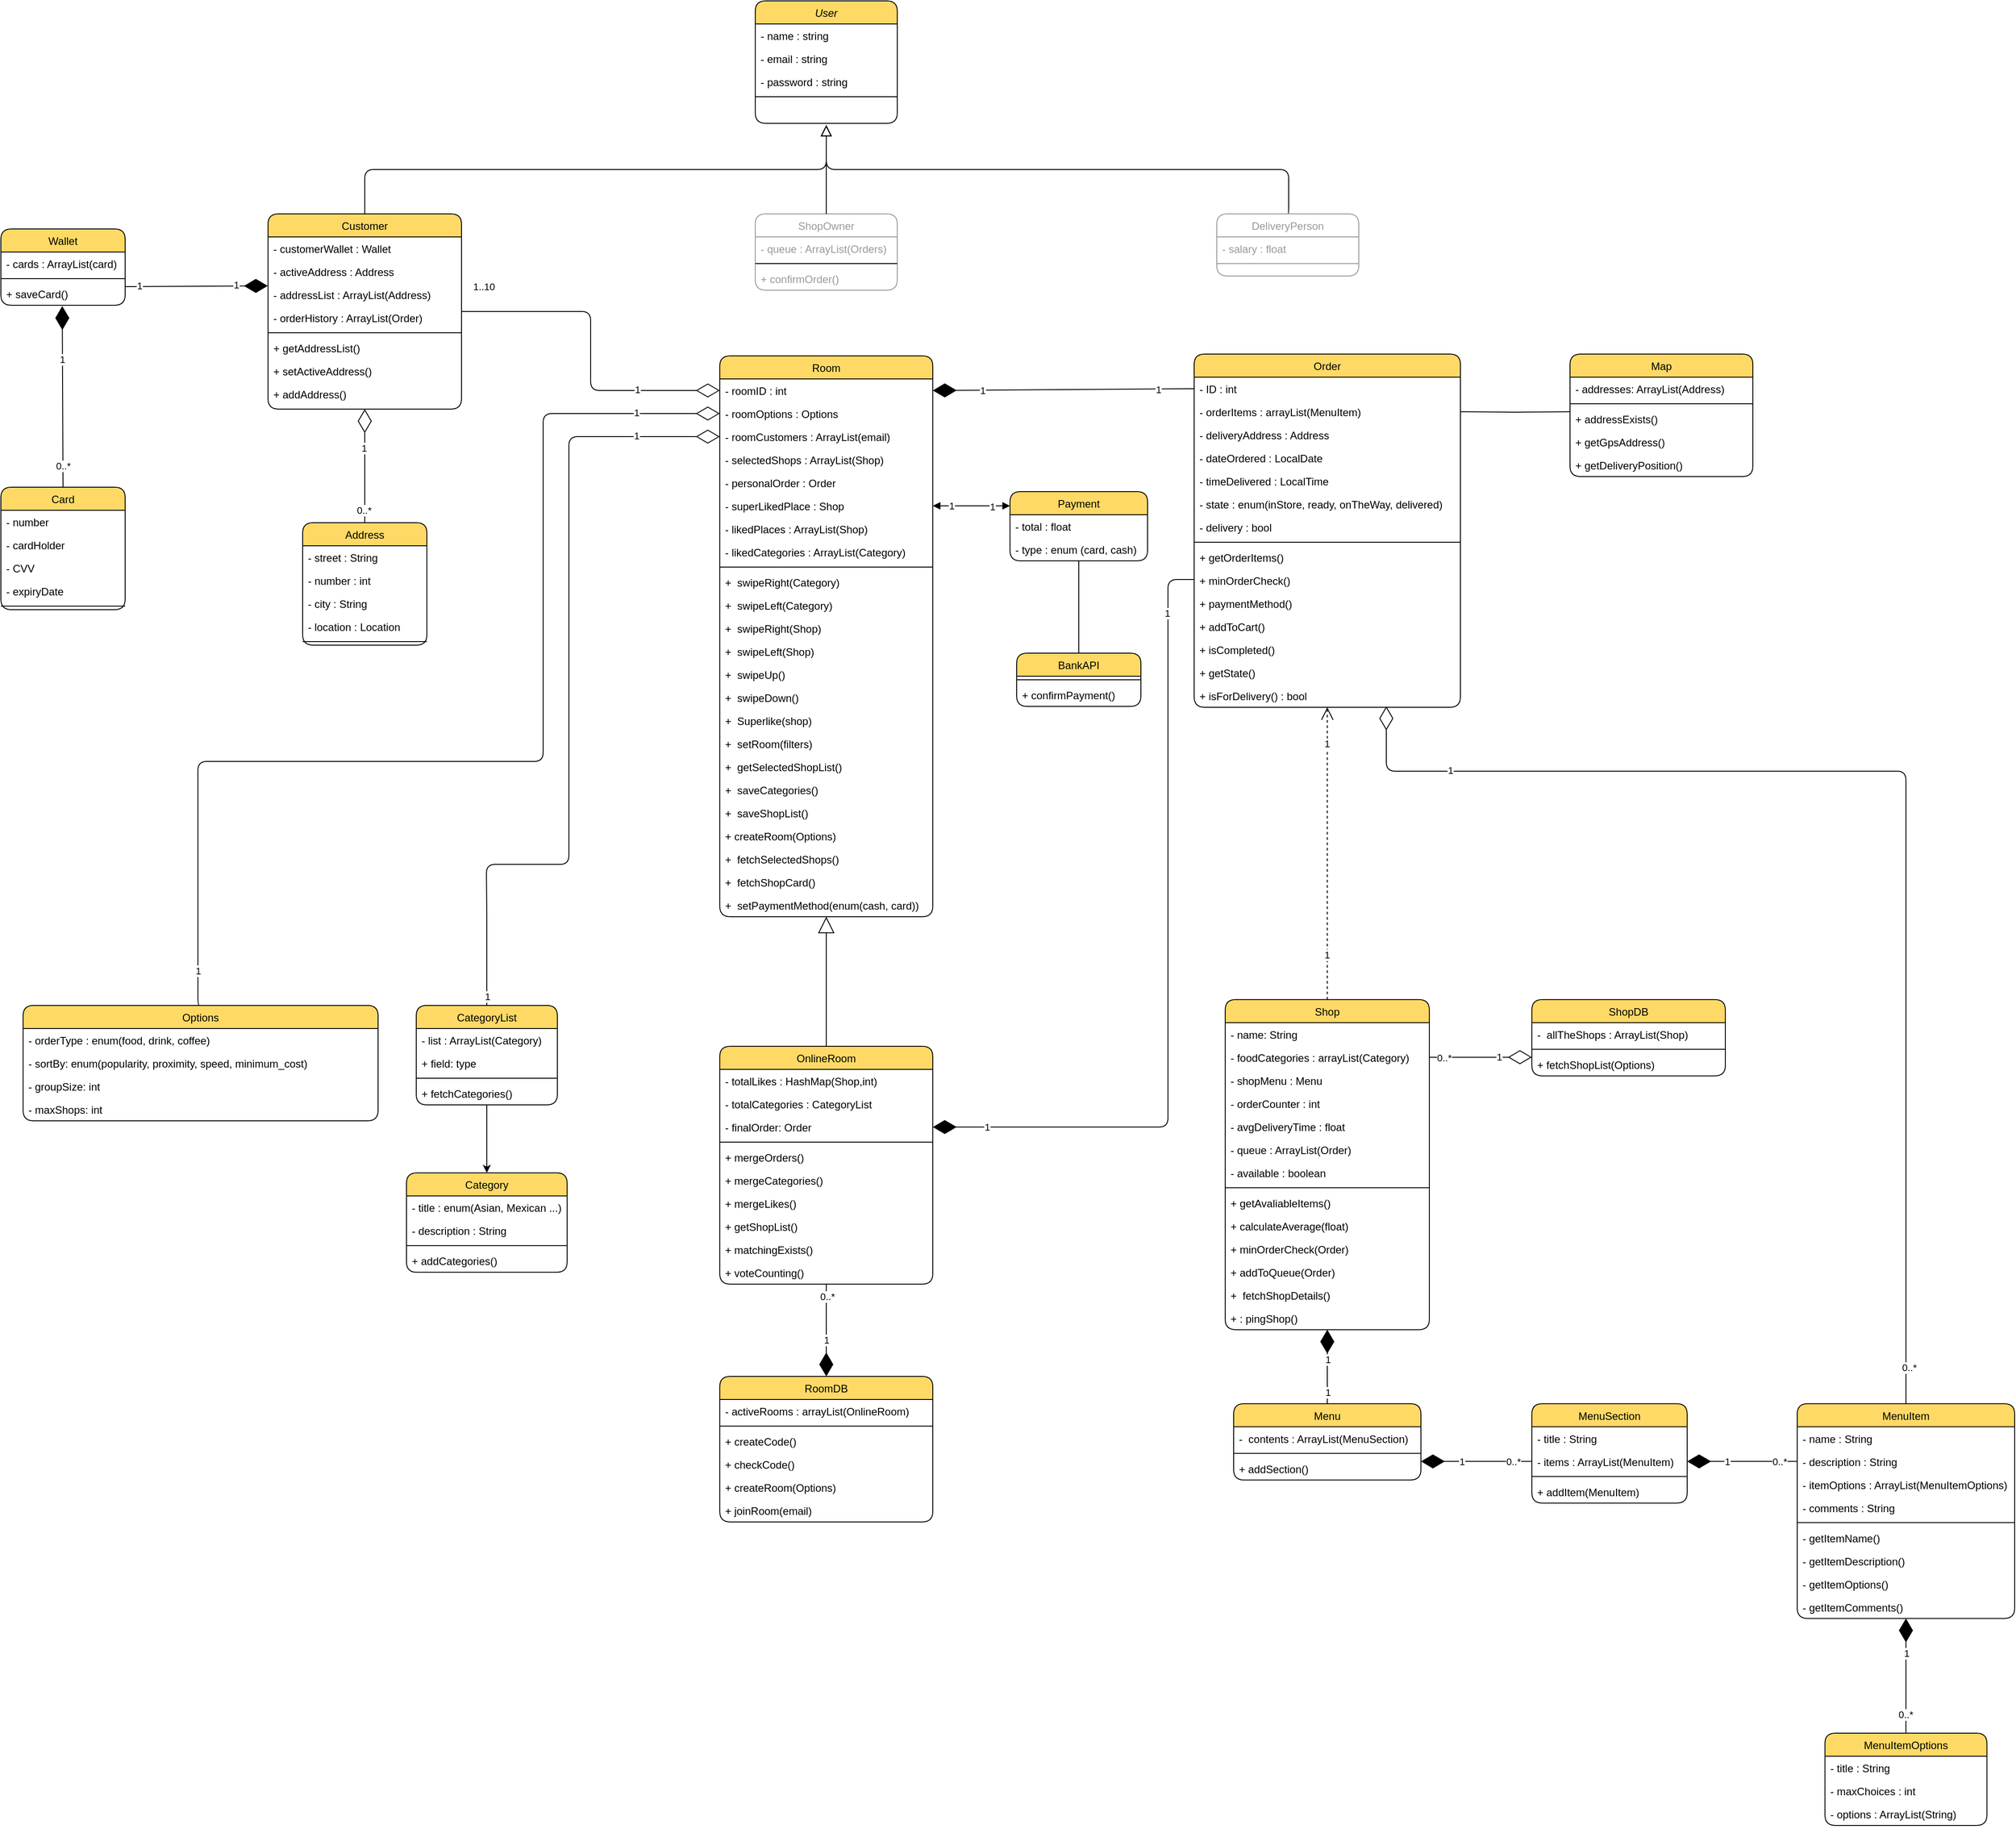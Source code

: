 <mxfile version="19.0.2" type="device"><diagram id="C5RBs43oDa-KdzZeNtuy" name="Page-1"><mxGraphModel dx="3268" dy="1810" grid="0" gridSize="10" guides="1" tooltips="1" connect="1" arrows="1" fold="1" page="0" pageScale="1" pageWidth="827" pageHeight="1169" math="0" shadow="0"><root><mxCell id="WIyWlLk6GJQsqaUBKTNV-0"/><mxCell id="WIyWlLk6GJQsqaUBKTNV-1" parent="WIyWlLk6GJQsqaUBKTNV-0"/><mxCell id="zkfFHV4jXpPFQw0GAbJ--0" value="User" style="swimlane;fontStyle=2;align=center;verticalAlign=top;childLayout=stackLayout;horizontal=1;startSize=26;horizontalStack=0;resizeParent=1;resizeLast=0;collapsible=1;marginBottom=0;rounded=1;shadow=0;strokeWidth=1;glass=0;fillColor=#FFD966;" parent="WIyWlLk6GJQsqaUBKTNV-1" vertex="1"><mxGeometry x="340" y="120" width="160" height="138" as="geometry"><mxRectangle x="230" y="140" width="160" height="26" as="alternateBounds"/></mxGeometry></mxCell><mxCell id="zkfFHV4jXpPFQw0GAbJ--1" value="- name : string" style="text;align=left;verticalAlign=top;spacingLeft=4;spacingRight=4;overflow=hidden;rotatable=0;points=[[0,0.5],[1,0.5]];portConstraint=eastwest;" parent="zkfFHV4jXpPFQw0GAbJ--0" vertex="1"><mxGeometry y="26" width="160" height="26" as="geometry"/></mxCell><mxCell id="zkfFHV4jXpPFQw0GAbJ--2" value="- email : string" style="text;align=left;verticalAlign=top;spacingLeft=4;spacingRight=4;overflow=hidden;rotatable=0;points=[[0,0.5],[1,0.5]];portConstraint=eastwest;rounded=0;shadow=0;html=0;" parent="zkfFHV4jXpPFQw0GAbJ--0" vertex="1"><mxGeometry y="52" width="160" height="26" as="geometry"/></mxCell><mxCell id="6uTwye7YIutjXMLBCB_9-4" value="- password : string" style="text;align=left;verticalAlign=top;spacingLeft=4;spacingRight=4;overflow=hidden;rotatable=0;points=[[0,0.5],[1,0.5]];portConstraint=eastwest;rounded=0;shadow=0;html=0;" parent="zkfFHV4jXpPFQw0GAbJ--0" vertex="1"><mxGeometry y="78" width="160" height="26" as="geometry"/></mxCell><mxCell id="zkfFHV4jXpPFQw0GAbJ--4" value="" style="line;html=1;strokeWidth=1;align=left;verticalAlign=middle;spacingTop=-1;spacingLeft=3;spacingRight=3;rotatable=0;labelPosition=right;points=[];portConstraint=eastwest;" parent="zkfFHV4jXpPFQw0GAbJ--0" vertex="1"><mxGeometry y="104" width="160" height="8" as="geometry"/></mxCell><mxCell id="zkfFHV4jXpPFQw0GAbJ--6" value="Customer" style="swimlane;fontStyle=0;align=center;verticalAlign=top;childLayout=stackLayout;horizontal=1;startSize=26;horizontalStack=0;resizeParent=1;resizeLast=0;collapsible=1;marginBottom=0;rounded=1;shadow=0;strokeWidth=1;fillColor=#FFD966;" parent="WIyWlLk6GJQsqaUBKTNV-1" vertex="1"><mxGeometry x="-209" y="360" width="218" height="220" as="geometry"><mxRectangle x="130" y="380" width="160" height="26" as="alternateBounds"/></mxGeometry></mxCell><mxCell id="zkfFHV4jXpPFQw0GAbJ--7" value="- customerWallet : Wallet" style="text;align=left;verticalAlign=top;spacingLeft=4;spacingRight=4;overflow=hidden;rotatable=0;points=[[0,0.5],[1,0.5]];portConstraint=eastwest;" parent="zkfFHV4jXpPFQw0GAbJ--6" vertex="1"><mxGeometry y="26" width="218" height="26" as="geometry"/></mxCell><mxCell id="0e3pbYor6nEv0NbSB9uP-10" value="- activeAddress : Address" style="text;align=left;verticalAlign=top;spacingLeft=4;spacingRight=4;overflow=hidden;rotatable=0;points=[[0,0.5],[1,0.5]];portConstraint=eastwest;" parent="zkfFHV4jXpPFQw0GAbJ--6" vertex="1"><mxGeometry y="52" width="218" height="26" as="geometry"/></mxCell><mxCell id="zkfFHV4jXpPFQw0GAbJ--8" value="- addressList : ArrayList(Address)" style="text;align=left;verticalAlign=top;spacingLeft=4;spacingRight=4;overflow=hidden;rotatable=0;points=[[0,0.5],[1,0.5]];portConstraint=eastwest;rounded=0;shadow=0;html=0;" parent="zkfFHV4jXpPFQw0GAbJ--6" vertex="1"><mxGeometry y="78" width="218" height="26" as="geometry"/></mxCell><mxCell id="0e3pbYor6nEv0NbSB9uP-12" value="- orderHistory : ArrayList(Order)" style="text;align=left;verticalAlign=top;spacingLeft=4;spacingRight=4;overflow=hidden;rotatable=0;points=[[0,0.5],[1,0.5]];portConstraint=eastwest;rounded=0;shadow=0;html=0;" parent="zkfFHV4jXpPFQw0GAbJ--6" vertex="1"><mxGeometry y="104" width="218" height="26" as="geometry"/></mxCell><mxCell id="zkfFHV4jXpPFQw0GAbJ--9" value="" style="line;html=1;strokeWidth=1;align=left;verticalAlign=middle;spacingTop=-1;spacingLeft=3;spacingRight=3;rotatable=0;labelPosition=right;points=[];portConstraint=eastwest;" parent="zkfFHV4jXpPFQw0GAbJ--6" vertex="1"><mxGeometry y="130" width="218" height="8" as="geometry"/></mxCell><mxCell id="auNsShEfTysGfX77yELF-72" value="+ getAddressList()" style="text;strokeColor=none;fillColor=none;align=left;verticalAlign=top;spacingLeft=4;spacingRight=4;overflow=hidden;rotatable=0;points=[[0,0.5],[1,0.5]];portConstraint=eastwest;" parent="zkfFHV4jXpPFQw0GAbJ--6" vertex="1"><mxGeometry y="138" width="218" height="26" as="geometry"/></mxCell><mxCell id="auNsShEfTysGfX77yELF-73" value="+ setActiveAddress()" style="text;strokeColor=none;fillColor=none;align=left;verticalAlign=top;spacingLeft=4;spacingRight=4;overflow=hidden;rotatable=0;points=[[0,0.5],[1,0.5]];portConstraint=eastwest;" parent="zkfFHV4jXpPFQw0GAbJ--6" vertex="1"><mxGeometry y="164" width="218" height="26" as="geometry"/></mxCell><mxCell id="auNsShEfTysGfX77yELF-74" value="+ addAddress()" style="text;strokeColor=none;fillColor=none;align=left;verticalAlign=top;spacingLeft=4;spacingRight=4;overflow=hidden;rotatable=0;points=[[0,0.5],[1,0.5]];portConstraint=eastwest;" parent="zkfFHV4jXpPFQw0GAbJ--6" vertex="1"><mxGeometry y="190" width="218" height="26" as="geometry"/></mxCell><mxCell id="zkfFHV4jXpPFQw0GAbJ--12" value="" style="endArrow=block;endSize=10;endFill=0;shadow=0;strokeWidth=1;rounded=1;edgeStyle=elbowEdgeStyle;elbow=vertical;" parent="WIyWlLk6GJQsqaUBKTNV-1" source="zkfFHV4jXpPFQw0GAbJ--6" edge="1"><mxGeometry width="160" relative="1" as="geometry"><mxPoint x="200" y="203" as="sourcePoint"/><mxPoint x="420" y="260" as="targetPoint"/></mxGeometry></mxCell><mxCell id="zkfFHV4jXpPFQw0GAbJ--13" value="ShopOwner" style="swimlane;fontStyle=0;align=center;verticalAlign=top;childLayout=stackLayout;horizontal=1;startSize=26;horizontalStack=0;resizeParent=1;resizeLast=0;collapsible=1;marginBottom=0;rounded=1;shadow=0;strokeWidth=1;strokeColor=#999999;fontColor=#999999;" parent="WIyWlLk6GJQsqaUBKTNV-1" vertex="1"><mxGeometry x="340" y="360" width="160" height="86" as="geometry"><mxRectangle x="340" y="380" width="170" height="26" as="alternateBounds"/></mxGeometry></mxCell><mxCell id="0e3pbYor6nEv0NbSB9uP-8" value="- queue : ArrayList(Orders)" style="text;strokeColor=none;fillColor=none;align=left;verticalAlign=top;spacingLeft=4;spacingRight=4;overflow=hidden;rotatable=0;points=[[0,0.5],[1,0.5]];portConstraint=eastwest;fontColor=#999999;" parent="zkfFHV4jXpPFQw0GAbJ--13" vertex="1"><mxGeometry y="26" width="160" height="26" as="geometry"/></mxCell><mxCell id="0e3pbYor6nEv0NbSB9uP-7" value="" style="line;strokeWidth=1;fillColor=none;align=left;verticalAlign=middle;spacingTop=-1;spacingLeft=3;spacingRight=3;rotatable=0;labelPosition=right;points=[];portConstraint=eastwest;" parent="zkfFHV4jXpPFQw0GAbJ--13" vertex="1"><mxGeometry y="52" width="160" height="8" as="geometry"/></mxCell><mxCell id="auNsShEfTysGfX77yELF-41" value="+ confirmOrder()" style="text;strokeColor=none;fillColor=none;align=left;verticalAlign=top;spacingLeft=4;spacingRight=4;overflow=hidden;rotatable=0;points=[[0,0.5],[1,0.5]];portConstraint=eastwest;fontColor=#999999;" parent="zkfFHV4jXpPFQw0GAbJ--13" vertex="1"><mxGeometry y="60" width="160" height="26" as="geometry"/></mxCell><mxCell id="zkfFHV4jXpPFQw0GAbJ--16" value="" style="endArrow=block;endSize=10;endFill=0;shadow=0;strokeWidth=1;rounded=0;edgeStyle=elbowEdgeStyle;elbow=vertical;" parent="WIyWlLk6GJQsqaUBKTNV-1" source="zkfFHV4jXpPFQw0GAbJ--13" edge="1"><mxGeometry width="160" relative="1" as="geometry"><mxPoint x="210" y="373" as="sourcePoint"/><mxPoint x="420" y="260" as="targetPoint"/></mxGeometry></mxCell><mxCell id="6uTwye7YIutjXMLBCB_9-3" style="edgeStyle=orthogonalEdgeStyle;rounded=1;orthogonalLoop=1;jettySize=auto;html=1;endArrow=block;endFill=0;endSize=10;exitX=0.5;exitY=0;exitDx=0;exitDy=0;" parent="WIyWlLk6GJQsqaUBKTNV-1" source="6uTwye7YIutjXMLBCB_9-0" edge="1"><mxGeometry relative="1" as="geometry"><mxPoint x="420" y="260" as="targetPoint"/><Array as="points"><mxPoint x="941" y="360"/><mxPoint x="941" y="310"/><mxPoint x="420" y="310"/></Array></mxGeometry></mxCell><mxCell id="6uTwye7YIutjXMLBCB_9-0" value="DeliveryPerson" style="swimlane;fontStyle=0;align=center;verticalAlign=top;childLayout=stackLayout;horizontal=1;startSize=26;horizontalStack=0;resizeParent=1;resizeLast=0;collapsible=1;marginBottom=0;rounded=1;shadow=0;strokeWidth=1;strokeColor=#999999;fontColor=#999999;" parent="WIyWlLk6GJQsqaUBKTNV-1" vertex="1"><mxGeometry x="860" y="360" width="160" height="70" as="geometry"><mxRectangle x="340" y="380" width="170" height="26" as="alternateBounds"/></mxGeometry></mxCell><mxCell id="0e3pbYor6nEv0NbSB9uP-9" value="- salary : float" style="text;strokeColor=none;fillColor=none;align=left;verticalAlign=top;spacingLeft=4;spacingRight=4;overflow=hidden;rotatable=0;points=[[0,0.5],[1,0.5]];portConstraint=eastwest;fontColor=#999999;" parent="6uTwye7YIutjXMLBCB_9-0" vertex="1"><mxGeometry y="26" width="160" height="26" as="geometry"/></mxCell><mxCell id="6uTwye7YIutjXMLBCB_9-2" value="" style="line;html=1;strokeWidth=1;align=left;verticalAlign=middle;spacingTop=-1;spacingLeft=3;spacingRight=3;rotatable=0;labelPosition=right;points=[];portConstraint=eastwest;strokeColor=#999999;fontColor=#999999;" parent="6uTwye7YIutjXMLBCB_9-0" vertex="1"><mxGeometry y="52" width="160" height="8" as="geometry"/></mxCell><mxCell id="6uTwye7YIutjXMLBCB_9-5" value="Room" style="swimlane;fontStyle=0;childLayout=stackLayout;horizontal=1;startSize=26;fillColor=#FFD966;horizontalStack=0;resizeParent=1;resizeParentMax=0;resizeLast=0;collapsible=1;marginBottom=0;rounded=1;" parent="WIyWlLk6GJQsqaUBKTNV-1" vertex="1"><mxGeometry x="300" y="520" width="240" height="632" as="geometry"/></mxCell><mxCell id="6uTwye7YIutjXMLBCB_9-6" value="- roomID : int " style="text;strokeColor=none;fillColor=none;align=left;verticalAlign=top;spacingLeft=4;spacingRight=4;overflow=hidden;rotatable=0;points=[[0,0.5],[1,0.5]];portConstraint=eastwest;" parent="6uTwye7YIutjXMLBCB_9-5" vertex="1"><mxGeometry y="26" width="240" height="26" as="geometry"/></mxCell><mxCell id="6uTwye7YIutjXMLBCB_9-7" value="- roomOptions : Options" style="text;strokeColor=none;fillColor=none;align=left;verticalAlign=top;spacingLeft=4;spacingRight=4;overflow=hidden;rotatable=0;points=[[0,0.5],[1,0.5]];portConstraint=eastwest;" parent="6uTwye7YIutjXMLBCB_9-5" vertex="1"><mxGeometry y="52" width="240" height="26" as="geometry"/></mxCell><mxCell id="auNsShEfTysGfX77yELF-75" value="- roomCustomers : ArrayList(email)" style="text;strokeColor=none;fillColor=none;align=left;verticalAlign=top;spacingLeft=4;spacingRight=4;overflow=hidden;rotatable=0;points=[[0,0.5],[1,0.5]];portConstraint=eastwest;" parent="6uTwye7YIutjXMLBCB_9-5" vertex="1"><mxGeometry y="78" width="240" height="26" as="geometry"/></mxCell><mxCell id="6uTwye7YIutjXMLBCB_9-8" value="- selectedShops : ArrayList(Shop)" style="text;strokeColor=none;fillColor=none;align=left;verticalAlign=top;spacingLeft=4;spacingRight=4;overflow=hidden;rotatable=0;points=[[0,0.5],[1,0.5]];portConstraint=eastwest;" parent="6uTwye7YIutjXMLBCB_9-5" vertex="1"><mxGeometry y="104" width="240" height="26" as="geometry"/></mxCell><mxCell id="qXcgtYNVHNFzpcl_MEbf-4" value="- personalOrder : Order" style="text;strokeColor=none;fillColor=none;align=left;verticalAlign=top;spacingLeft=4;spacingRight=4;overflow=hidden;rotatable=0;points=[[0,0.5],[1,0.5]];portConstraint=eastwest;" parent="6uTwye7YIutjXMLBCB_9-5" vertex="1"><mxGeometry y="130" width="240" height="26" as="geometry"/></mxCell><mxCell id="0e3pbYor6nEv0NbSB9uP-3" value="- superLikedPlace : Shop" style="text;strokeColor=none;fillColor=none;align=left;verticalAlign=top;spacingLeft=4;spacingRight=4;overflow=hidden;rotatable=0;points=[[0,0.5],[1,0.5]];portConstraint=eastwest;" parent="6uTwye7YIutjXMLBCB_9-5" vertex="1"><mxGeometry y="156" width="240" height="26" as="geometry"/></mxCell><mxCell id="0e3pbYor6nEv0NbSB9uP-4" value="- likedPlaces : ArrayList(Shop)" style="text;strokeColor=none;fillColor=none;align=left;verticalAlign=top;spacingLeft=4;spacingRight=4;overflow=hidden;rotatable=0;points=[[0,0.5],[1,0.5]];portConstraint=eastwest;" parent="6uTwye7YIutjXMLBCB_9-5" vertex="1"><mxGeometry y="182" width="240" height="26" as="geometry"/></mxCell><mxCell id="0e3pbYor6nEv0NbSB9uP-1" value="- likedCategories : ArrayList(Category)" style="text;strokeColor=none;fillColor=none;align=left;verticalAlign=top;spacingLeft=4;spacingRight=4;overflow=hidden;rotatable=0;points=[[0,0.5],[1,0.5]];portConstraint=eastwest;" parent="6uTwye7YIutjXMLBCB_9-5" vertex="1"><mxGeometry y="208" width="240" height="26" as="geometry"/></mxCell><mxCell id="auNsShEfTysGfX77yELF-6" value="" style="line;strokeWidth=1;fillColor=none;align=left;verticalAlign=middle;spacingTop=-1;spacingLeft=3;spacingRight=3;rotatable=0;labelPosition=right;points=[];portConstraint=eastwest;fontColor=#999999;" parent="6uTwye7YIutjXMLBCB_9-5" vertex="1"><mxGeometry y="234" width="240" height="8" as="geometry"/></mxCell><mxCell id="auNsShEfTysGfX77yELF-8" value="+  swipeRight(Category)" style="text;strokeColor=none;fillColor=none;align=left;verticalAlign=top;spacingLeft=4;spacingRight=4;overflow=hidden;rotatable=0;points=[[0,0.5],[1,0.5]];portConstraint=eastwest;" parent="6uTwye7YIutjXMLBCB_9-5" vertex="1"><mxGeometry y="242" width="240" height="26" as="geometry"/></mxCell><mxCell id="auNsShEfTysGfX77yELF-20" value="+  swipeLeft(Category)" style="text;strokeColor=none;fillColor=none;align=left;verticalAlign=top;spacingLeft=4;spacingRight=4;overflow=hidden;rotatable=0;points=[[0,0.5],[1,0.5]];portConstraint=eastwest;" parent="6uTwye7YIutjXMLBCB_9-5" vertex="1"><mxGeometry y="268" width="240" height="26" as="geometry"/></mxCell><mxCell id="auNsShEfTysGfX77yELF-22" value="+  swipeRight(Shop)" style="text;strokeColor=none;fillColor=none;align=left;verticalAlign=top;spacingLeft=4;spacingRight=4;overflow=hidden;rotatable=0;points=[[0,0.5],[1,0.5]];portConstraint=eastwest;" parent="6uTwye7YIutjXMLBCB_9-5" vertex="1"><mxGeometry y="294" width="240" height="26" as="geometry"/></mxCell><mxCell id="auNsShEfTysGfX77yELF-24" value="+  swipeLeft(Shop)" style="text;strokeColor=none;fillColor=none;align=left;verticalAlign=top;spacingLeft=4;spacingRight=4;overflow=hidden;rotatable=0;points=[[0,0.5],[1,0.5]];portConstraint=eastwest;" parent="6uTwye7YIutjXMLBCB_9-5" vertex="1"><mxGeometry y="320" width="240" height="26" as="geometry"/></mxCell><mxCell id="auNsShEfTysGfX77yELF-23" value="+  swipeUp()" style="text;strokeColor=none;fillColor=none;align=left;verticalAlign=top;spacingLeft=4;spacingRight=4;overflow=hidden;rotatable=0;points=[[0,0.5],[1,0.5]];portConstraint=eastwest;" parent="6uTwye7YIutjXMLBCB_9-5" vertex="1"><mxGeometry y="346" width="240" height="26" as="geometry"/></mxCell><mxCell id="auNsShEfTysGfX77yELF-25" value="+  swipeDown()" style="text;strokeColor=none;fillColor=none;align=left;verticalAlign=top;spacingLeft=4;spacingRight=4;overflow=hidden;rotatable=0;points=[[0,0.5],[1,0.5]];portConstraint=eastwest;" parent="6uTwye7YIutjXMLBCB_9-5" vertex="1"><mxGeometry y="372" width="240" height="26" as="geometry"/></mxCell><mxCell id="auNsShEfTysGfX77yELF-26" value="+  Superlike(shop)" style="text;strokeColor=none;fillColor=none;align=left;verticalAlign=top;spacingLeft=4;spacingRight=4;overflow=hidden;rotatable=0;points=[[0,0.5],[1,0.5]];portConstraint=eastwest;" parent="6uTwye7YIutjXMLBCB_9-5" vertex="1"><mxGeometry y="398" width="240" height="26" as="geometry"/></mxCell><mxCell id="auNsShEfTysGfX77yELF-27" value="+  setRoom(filters)" style="text;strokeColor=none;fillColor=none;align=left;verticalAlign=top;spacingLeft=4;spacingRight=4;overflow=hidden;rotatable=0;points=[[0,0.5],[1,0.5]];portConstraint=eastwest;" parent="6uTwye7YIutjXMLBCB_9-5" vertex="1"><mxGeometry y="424" width="240" height="26" as="geometry"/></mxCell><mxCell id="auNsShEfTysGfX77yELF-33" value="+  getSelectedShopList()" style="text;strokeColor=none;fillColor=none;align=left;verticalAlign=top;spacingLeft=4;spacingRight=4;overflow=hidden;rotatable=0;points=[[0,0.5],[1,0.5]];portConstraint=eastwest;" parent="6uTwye7YIutjXMLBCB_9-5" vertex="1"><mxGeometry y="450" width="240" height="26" as="geometry"/></mxCell><mxCell id="auNsShEfTysGfX77yELF-28" value="+  saveCategories()" style="text;strokeColor=none;fillColor=none;align=left;verticalAlign=top;spacingLeft=4;spacingRight=4;overflow=hidden;rotatable=0;points=[[0,0.5],[1,0.5]];portConstraint=eastwest;" parent="6uTwye7YIutjXMLBCB_9-5" vertex="1"><mxGeometry y="476" width="240" height="26" as="geometry"/></mxCell><mxCell id="auNsShEfTysGfX77yELF-29" value="+  saveShopList()" style="text;strokeColor=none;fillColor=none;align=left;verticalAlign=top;spacingLeft=4;spacingRight=4;overflow=hidden;rotatable=0;points=[[0,0.5],[1,0.5]];portConstraint=eastwest;" parent="6uTwye7YIutjXMLBCB_9-5" vertex="1"><mxGeometry y="502" width="240" height="26" as="geometry"/></mxCell><mxCell id="6F7GtAUdjhhjuv6vDuZq-4" value="+ createRoom(Options)" style="text;strokeColor=none;fillColor=none;align=left;verticalAlign=top;spacingLeft=4;spacingRight=4;overflow=hidden;rotatable=0;points=[[0,0.5],[1,0.5]];portConstraint=eastwest;" parent="6uTwye7YIutjXMLBCB_9-5" vertex="1"><mxGeometry y="528" width="240" height="26" as="geometry"/></mxCell><mxCell id="auNsShEfTysGfX77yELF-31" value="+  fetchSelectedShops()" style="text;strokeColor=none;fillColor=none;align=left;verticalAlign=top;spacingLeft=4;spacingRight=4;overflow=hidden;rotatable=0;points=[[0,0.5],[1,0.5]];portConstraint=eastwest;" parent="6uTwye7YIutjXMLBCB_9-5" vertex="1"><mxGeometry y="554" width="240" height="26" as="geometry"/></mxCell><mxCell id="0e3pbYor6nEv0NbSB9uP-0" value="+  fetchShopCard()" style="text;strokeColor=none;fillColor=none;align=left;verticalAlign=top;spacingLeft=4;spacingRight=4;overflow=hidden;rotatable=0;points=[[0,0.5],[1,0.5]];portConstraint=eastwest;" parent="6uTwye7YIutjXMLBCB_9-5" vertex="1"><mxGeometry y="580" width="240" height="26" as="geometry"/></mxCell><mxCell id="auNsShEfTysGfX77yELF-32" value="+  setPaymentMethod(enum(cash, card))" style="text;strokeColor=none;fillColor=none;align=left;verticalAlign=top;spacingLeft=4;spacingRight=4;overflow=hidden;rotatable=0;points=[[0,0.5],[1,0.5]];portConstraint=eastwest;" parent="6uTwye7YIutjXMLBCB_9-5" vertex="1"><mxGeometry y="606" width="240" height="26" as="geometry"/></mxCell><mxCell id="6uTwye7YIutjXMLBCB_9-9" value="RoomDB" style="swimlane;fontStyle=0;childLayout=stackLayout;horizontal=1;startSize=26;fillColor=#FFD966;horizontalStack=0;resizeParent=1;resizeParentMax=0;resizeLast=0;collapsible=1;marginBottom=0;rounded=1;" parent="WIyWlLk6GJQsqaUBKTNV-1" vertex="1"><mxGeometry x="300" y="1670" width="240" height="164" as="geometry"/></mxCell><mxCell id="6uTwye7YIutjXMLBCB_9-10" value="- activeRooms : arrayList(OnlineRoom)" style="text;strokeColor=none;fillColor=none;align=left;verticalAlign=top;spacingLeft=4;spacingRight=4;overflow=hidden;rotatable=0;points=[[0,0.5],[1,0.5]];portConstraint=eastwest;" parent="6uTwye7YIutjXMLBCB_9-9" vertex="1"><mxGeometry y="26" width="240" height="26" as="geometry"/></mxCell><mxCell id="auNsShEfTysGfX77yELF-35" value="" style="line;strokeWidth=1;fillColor=none;align=left;verticalAlign=middle;spacingTop=-1;spacingLeft=3;spacingRight=3;rotatable=0;labelPosition=right;points=[];portConstraint=eastwest;fontColor=#999999;" parent="6uTwye7YIutjXMLBCB_9-9" vertex="1"><mxGeometry y="52" width="240" height="8" as="geometry"/></mxCell><mxCell id="6uTwye7YIutjXMLBCB_9-12" value="+ createCode()" style="text;strokeColor=none;fillColor=none;align=left;verticalAlign=top;spacingLeft=4;spacingRight=4;overflow=hidden;rotatable=0;points=[[0,0.5],[1,0.5]];portConstraint=eastwest;" parent="6uTwye7YIutjXMLBCB_9-9" vertex="1"><mxGeometry y="60" width="240" height="26" as="geometry"/></mxCell><mxCell id="auNsShEfTysGfX77yELF-37" value="+ checkCode()" style="text;strokeColor=none;fillColor=none;align=left;verticalAlign=top;spacingLeft=4;spacingRight=4;overflow=hidden;rotatable=0;points=[[0,0.5],[1,0.5]];portConstraint=eastwest;" parent="6uTwye7YIutjXMLBCB_9-9" vertex="1"><mxGeometry y="86" width="240" height="26" as="geometry"/></mxCell><mxCell id="6F7GtAUdjhhjuv6vDuZq-3" value="+ createRoom(Options)" style="text;strokeColor=none;fillColor=none;align=left;verticalAlign=top;spacingLeft=4;spacingRight=4;overflow=hidden;rotatable=0;points=[[0,0.5],[1,0.5]];portConstraint=eastwest;" parent="6uTwye7YIutjXMLBCB_9-9" vertex="1"><mxGeometry y="112" width="240" height="26" as="geometry"/></mxCell><mxCell id="auNsShEfTysGfX77yELF-62" value="+ joinRoom(email)" style="text;strokeColor=none;fillColor=none;align=left;verticalAlign=top;spacingLeft=4;spacingRight=4;overflow=hidden;rotatable=0;points=[[0,0.5],[1,0.5]];portConstraint=eastwest;" parent="6uTwye7YIutjXMLBCB_9-9" vertex="1"><mxGeometry y="138" width="240" height="26" as="geometry"/></mxCell><mxCell id="6uTwye7YIutjXMLBCB_9-13" value="Order" style="swimlane;fontStyle=0;childLayout=stackLayout;horizontal=1;startSize=26;fillColor=#FFD966;horizontalStack=0;resizeParent=1;resizeParentMax=0;resizeLast=0;collapsible=1;marginBottom=0;rounded=1;" parent="WIyWlLk6GJQsqaUBKTNV-1" vertex="1"><mxGeometry x="834.5" y="518" width="300" height="398" as="geometry"/></mxCell><mxCell id="0e3pbYor6nEv0NbSB9uP-17" value="- ID : int" style="text;strokeColor=none;fillColor=none;align=left;verticalAlign=top;spacingLeft=4;spacingRight=4;overflow=hidden;rotatable=0;points=[[0,0.5],[1,0.5]];portConstraint=eastwest;" parent="6uTwye7YIutjXMLBCB_9-13" vertex="1"><mxGeometry y="26" width="300" height="26" as="geometry"/></mxCell><mxCell id="6uTwye7YIutjXMLBCB_9-15" value="- orderItems : arrayList(MenuItem)" style="text;strokeColor=none;fillColor=none;align=left;verticalAlign=top;spacingLeft=4;spacingRight=4;overflow=hidden;rotatable=0;points=[[0,0.5],[1,0.5]];portConstraint=eastwest;" parent="6uTwye7YIutjXMLBCB_9-13" vertex="1"><mxGeometry y="52" width="300" height="26" as="geometry"/></mxCell><mxCell id="0e3pbYor6nEv0NbSB9uP-11" value="- deliveryAddress : Address" style="text;strokeColor=none;fillColor=none;align=left;verticalAlign=top;spacingLeft=4;spacingRight=4;overflow=hidden;rotatable=0;points=[[0,0.5],[1,0.5]];portConstraint=eastwest;" parent="6uTwye7YIutjXMLBCB_9-13" vertex="1"><mxGeometry y="78" width="300" height="26" as="geometry"/></mxCell><mxCell id="0e3pbYor6nEv0NbSB9uP-13" value="- dateOrdered : LocalDate" style="text;strokeColor=none;fillColor=none;align=left;verticalAlign=top;spacingLeft=4;spacingRight=4;overflow=hidden;rotatable=0;points=[[0,0.5],[1,0.5]];portConstraint=eastwest;" parent="6uTwye7YIutjXMLBCB_9-13" vertex="1"><mxGeometry y="104" width="300" height="26" as="geometry"/></mxCell><mxCell id="0e3pbYor6nEv0NbSB9uP-14" value="- timeDelivered : LocalTime" style="text;strokeColor=none;fillColor=none;align=left;verticalAlign=top;spacingLeft=4;spacingRight=4;overflow=hidden;rotatable=0;points=[[0,0.5],[1,0.5]];portConstraint=eastwest;" parent="6uTwye7YIutjXMLBCB_9-13" vertex="1"><mxGeometry y="130" width="300" height="26" as="geometry"/></mxCell><mxCell id="0e3pbYor6nEv0NbSB9uP-16" value="- state : enum(inStore, ready, onTheWay, delivered)" style="text;strokeColor=none;fillColor=none;align=left;verticalAlign=top;spacingLeft=4;spacingRight=4;overflow=hidden;rotatable=0;points=[[0,0.5],[1,0.5]];portConstraint=eastwest;" parent="6uTwye7YIutjXMLBCB_9-13" vertex="1"><mxGeometry y="156" width="300" height="26" as="geometry"/></mxCell><mxCell id="oWyIAO8biIaaUr5H1_1a-16" value="- delivery : bool" style="text;strokeColor=none;fillColor=none;align=left;verticalAlign=top;spacingLeft=4;spacingRight=4;overflow=hidden;rotatable=0;points=[[0,0.5],[1,0.5]];portConstraint=eastwest;" parent="6uTwye7YIutjXMLBCB_9-13" vertex="1"><mxGeometry y="182" width="300" height="26" as="geometry"/></mxCell><mxCell id="auNsShEfTysGfX77yELF-66" value="" style="line;strokeWidth=1;fillColor=none;align=left;verticalAlign=middle;spacingTop=-1;spacingLeft=3;spacingRight=3;rotatable=0;labelPosition=right;points=[];portConstraint=eastwest;fontColor=#999999;" parent="6uTwye7YIutjXMLBCB_9-13" vertex="1"><mxGeometry y="208" width="300" height="8" as="geometry"/></mxCell><mxCell id="6uTwye7YIutjXMLBCB_9-16" value="+ getOrderItems()" style="text;strokeColor=none;fillColor=none;align=left;verticalAlign=top;spacingLeft=4;spacingRight=4;overflow=hidden;rotatable=0;points=[[0,0.5],[1,0.5]];portConstraint=eastwest;" parent="6uTwye7YIutjXMLBCB_9-13" vertex="1"><mxGeometry y="216" width="300" height="26" as="geometry"/></mxCell><mxCell id="auNsShEfTysGfX77yELF-67" value="+ minOrderCheck()" style="text;strokeColor=none;fillColor=none;align=left;verticalAlign=top;spacingLeft=4;spacingRight=4;overflow=hidden;rotatable=0;points=[[0,0.5],[1,0.5]];portConstraint=eastwest;" parent="6uTwye7YIutjXMLBCB_9-13" vertex="1"><mxGeometry y="242" width="300" height="26" as="geometry"/></mxCell><mxCell id="auNsShEfTysGfX77yELF-68" value="+ paymentMethod()" style="text;strokeColor=none;fillColor=none;align=left;verticalAlign=top;spacingLeft=4;spacingRight=4;overflow=hidden;rotatable=0;points=[[0,0.5],[1,0.5]];portConstraint=eastwest;" parent="6uTwye7YIutjXMLBCB_9-13" vertex="1"><mxGeometry y="268" width="300" height="26" as="geometry"/></mxCell><mxCell id="auNsShEfTysGfX77yELF-69" value="+ addToCart()" style="text;strokeColor=none;fillColor=none;align=left;verticalAlign=top;spacingLeft=4;spacingRight=4;overflow=hidden;rotatable=0;points=[[0,0.5],[1,0.5]];portConstraint=eastwest;" parent="6uTwye7YIutjXMLBCB_9-13" vertex="1"><mxGeometry y="294" width="300" height="26" as="geometry"/></mxCell><mxCell id="0e3pbYor6nEv0NbSB9uP-18" value="+ isCompleted()" style="text;strokeColor=none;fillColor=none;align=left;verticalAlign=top;spacingLeft=4;spacingRight=4;overflow=hidden;rotatable=0;points=[[0,0.5],[1,0.5]];portConstraint=eastwest;" parent="6uTwye7YIutjXMLBCB_9-13" vertex="1"><mxGeometry y="320" width="300" height="26" as="geometry"/></mxCell><mxCell id="6F7GtAUdjhhjuv6vDuZq-5" value="+ getState()&#10;" style="text;strokeColor=none;fillColor=none;align=left;verticalAlign=top;spacingLeft=4;spacingRight=4;overflow=hidden;rotatable=0;points=[[0,0.5],[1,0.5]];portConstraint=eastwest;" parent="6uTwye7YIutjXMLBCB_9-13" vertex="1"><mxGeometry y="346" width="300" height="26" as="geometry"/></mxCell><mxCell id="6F7GtAUdjhhjuv6vDuZq-6" value="+ isForDelivery() : bool&#10;" style="text;strokeColor=none;fillColor=none;align=left;verticalAlign=top;spacingLeft=4;spacingRight=4;overflow=hidden;rotatable=0;points=[[0,0.5],[1,0.5]];portConstraint=eastwest;" parent="6uTwye7YIutjXMLBCB_9-13" vertex="1"><mxGeometry y="372" width="300" height="26" as="geometry"/></mxCell><mxCell id="auNsShEfTysGfX77yELF-14" style="edgeStyle=orthogonalEdgeStyle;rounded=1;orthogonalLoop=1;jettySize=auto;html=1;entryX=1;entryY=0.5;entryDx=0;entryDy=0;fontColor=#000000;endArrow=none;endFill=0;exitX=0;exitY=0.5;exitDx=0;exitDy=0;" parent="WIyWlLk6GJQsqaUBKTNV-1" target="6uTwye7YIutjXMLBCB_9-15" edge="1"><mxGeometry relative="1" as="geometry"><mxPoint x="1258.0" y="583.0" as="sourcePoint"/></mxGeometry></mxCell><mxCell id="6uTwye7YIutjXMLBCB_9-17" value="Map" style="swimlane;fontStyle=0;childLayout=stackLayout;horizontal=1;startSize=26;fillColor=#FFD966;horizontalStack=0;resizeParent=1;resizeParentMax=0;resizeLast=0;collapsible=1;marginBottom=0;rounded=1;" parent="WIyWlLk6GJQsqaUBKTNV-1" vertex="1"><mxGeometry x="1258" y="518" width="206" height="138" as="geometry"/></mxCell><mxCell id="6uTwye7YIutjXMLBCB_9-18" value="- addresses: ArrayList(Address)" style="text;strokeColor=none;fillColor=none;align=left;verticalAlign=top;spacingLeft=4;spacingRight=4;overflow=hidden;rotatable=0;points=[[0,0.5],[1,0.5]];portConstraint=eastwest;" parent="6uTwye7YIutjXMLBCB_9-17" vertex="1"><mxGeometry y="26" width="206" height="26" as="geometry"/></mxCell><mxCell id="auNsShEfTysGfX77yELF-45" value="" style="line;strokeWidth=1;fillColor=none;align=left;verticalAlign=middle;spacingTop=-1;spacingLeft=3;spacingRight=3;rotatable=0;labelPosition=right;points=[];portConstraint=eastwest;fontColor=#999999;" parent="6uTwye7YIutjXMLBCB_9-17" vertex="1"><mxGeometry y="52" width="206" height="8" as="geometry"/></mxCell><mxCell id="6uTwye7YIutjXMLBCB_9-20" value="+ addressExists()" style="text;strokeColor=none;fillColor=none;align=left;verticalAlign=top;spacingLeft=4;spacingRight=4;overflow=hidden;rotatable=0;points=[[0,0.5],[1,0.5]];portConstraint=eastwest;" parent="6uTwye7YIutjXMLBCB_9-17" vertex="1"><mxGeometry y="60" width="206" height="26" as="geometry"/></mxCell><mxCell id="auNsShEfTysGfX77yELF-46" value="+ getGpsAddress()" style="text;strokeColor=none;fillColor=none;align=left;verticalAlign=top;spacingLeft=4;spacingRight=4;overflow=hidden;rotatable=0;points=[[0,0.5],[1,0.5]];portConstraint=eastwest;" parent="6uTwye7YIutjXMLBCB_9-17" vertex="1"><mxGeometry y="86" width="206" height="26" as="geometry"/></mxCell><mxCell id="auNsShEfTysGfX77yELF-47" value="+ getDeliveryPosition()" style="text;strokeColor=none;fillColor=none;align=left;verticalAlign=top;spacingLeft=4;spacingRight=4;overflow=hidden;rotatable=0;points=[[0,0.5],[1,0.5]];portConstraint=eastwest;" parent="6uTwye7YIutjXMLBCB_9-17" vertex="1"><mxGeometry y="112" width="206" height="26" as="geometry"/></mxCell><mxCell id="oWyIAO8biIaaUr5H1_1a-10" style="edgeStyle=orthogonalEdgeStyle;rounded=0;orthogonalLoop=1;jettySize=auto;html=1;entryX=0.5;entryY=0;entryDx=0;entryDy=0;" parent="WIyWlLk6GJQsqaUBKTNV-1" source="6uTwye7YIutjXMLBCB_9-21" target="oWyIAO8biIaaUr5H1_1a-5" edge="1"><mxGeometry relative="1" as="geometry"/></mxCell><mxCell id="6uTwye7YIutjXMLBCB_9-21" value="CategoryList" style="swimlane;fontStyle=0;childLayout=stackLayout;horizontal=1;startSize=26;fillColor=#FFD966;horizontalStack=0;resizeParent=1;resizeParentMax=0;resizeLast=0;collapsible=1;marginBottom=0;rounded=1;" parent="WIyWlLk6GJQsqaUBKTNV-1" vertex="1"><mxGeometry x="-42" y="1252" width="159" height="112" as="geometry"/></mxCell><mxCell id="6uTwye7YIutjXMLBCB_9-22" value="- list : ArrayList(Category)" style="text;strokeColor=none;fillColor=none;align=left;verticalAlign=top;spacingLeft=4;spacingRight=4;overflow=hidden;rotatable=0;points=[[0,0.5],[1,0.5]];portConstraint=eastwest;" parent="6uTwye7YIutjXMLBCB_9-21" vertex="1"><mxGeometry y="26" width="159" height="26" as="geometry"/></mxCell><mxCell id="6uTwye7YIutjXMLBCB_9-23" value="+ field: type" style="text;strokeColor=none;fillColor=none;align=left;verticalAlign=top;spacingLeft=4;spacingRight=4;overflow=hidden;rotatable=0;points=[[0,0.5],[1,0.5]];portConstraint=eastwest;" parent="6uTwye7YIutjXMLBCB_9-21" vertex="1"><mxGeometry y="52" width="159" height="26" as="geometry"/></mxCell><mxCell id="auNsShEfTysGfX77yELF-39" value="" style="line;strokeWidth=1;fillColor=none;align=left;verticalAlign=middle;spacingTop=-1;spacingLeft=3;spacingRight=3;rotatable=0;labelPosition=right;points=[];portConstraint=eastwest;fontColor=#999999;" parent="6uTwye7YIutjXMLBCB_9-21" vertex="1"><mxGeometry y="78" width="159" height="8" as="geometry"/></mxCell><mxCell id="6uTwye7YIutjXMLBCB_9-24" value="+ fetchCategories()" style="text;strokeColor=none;fillColor=none;align=left;verticalAlign=top;spacingLeft=4;spacingRight=4;overflow=hidden;rotatable=0;points=[[0,0.5],[1,0.5]];portConstraint=eastwest;" parent="6uTwye7YIutjXMLBCB_9-21" vertex="1"><mxGeometry y="86" width="159" height="26" as="geometry"/></mxCell><mxCell id="6uTwye7YIutjXMLBCB_9-25" value="ShopDB" style="swimlane;fontStyle=0;childLayout=stackLayout;horizontal=1;startSize=26;fillColor=#FFD966;horizontalStack=0;resizeParent=1;resizeParentMax=0;resizeLast=0;collapsible=1;marginBottom=0;rounded=1;" parent="WIyWlLk6GJQsqaUBKTNV-1" vertex="1"><mxGeometry x="1215" y="1245.33" width="218" height="86" as="geometry"/></mxCell><mxCell id="6uTwye7YIutjXMLBCB_9-26" value="-  allTheShops : ArrayList(Shop)" style="text;strokeColor=none;fillColor=none;align=left;verticalAlign=top;spacingLeft=4;spacingRight=4;overflow=hidden;rotatable=0;points=[[0,0.5],[1,0.5]];portConstraint=eastwest;" parent="6uTwye7YIutjXMLBCB_9-25" vertex="1"><mxGeometry y="26" width="218" height="26" as="geometry"/></mxCell><mxCell id="auNsShEfTysGfX77yELF-44" value="" style="line;strokeWidth=1;fillColor=none;align=left;verticalAlign=middle;spacingTop=-1;spacingLeft=3;spacingRight=3;rotatable=0;labelPosition=right;points=[];portConstraint=eastwest;fontColor=#999999;" parent="6uTwye7YIutjXMLBCB_9-25" vertex="1"><mxGeometry y="52" width="218" height="8" as="geometry"/></mxCell><mxCell id="6uTwye7YIutjXMLBCB_9-28" value="+ fetchShopList(Options)" style="text;strokeColor=none;fillColor=none;align=left;verticalAlign=top;spacingLeft=4;spacingRight=4;overflow=hidden;rotatable=0;points=[[0,0.5],[1,0.5]];portConstraint=eastwest;" parent="6uTwye7YIutjXMLBCB_9-25" vertex="1"><mxGeometry y="60" width="218" height="26" as="geometry"/></mxCell><mxCell id="6uTwye7YIutjXMLBCB_9-29" value="Shop" style="swimlane;fontStyle=0;childLayout=stackLayout;horizontal=1;startSize=26;fillColor=#FFD966;horizontalStack=0;resizeParent=1;resizeParentMax=0;resizeLast=0;collapsible=1;marginBottom=0;rounded=1;" parent="WIyWlLk6GJQsqaUBKTNV-1" vertex="1"><mxGeometry x="869.5" y="1245.33" width="230" height="372" as="geometry"/></mxCell><mxCell id="6uTwye7YIutjXMLBCB_9-30" value="- name: String" style="text;strokeColor=none;fillColor=none;align=left;verticalAlign=top;spacingLeft=4;spacingRight=4;overflow=hidden;rotatable=0;points=[[0,0.5],[1,0.5]];portConstraint=eastwest;" parent="6uTwye7YIutjXMLBCB_9-29" vertex="1"><mxGeometry y="26" width="230" height="26" as="geometry"/></mxCell><mxCell id="6uTwye7YIutjXMLBCB_9-31" value="- foodCategories : arrayList(Category)" style="text;strokeColor=none;fillColor=none;align=left;verticalAlign=top;spacingLeft=4;spacingRight=4;overflow=hidden;rotatable=0;points=[[0,0.5],[1,0.5]];portConstraint=eastwest;" parent="6uTwye7YIutjXMLBCB_9-29" vertex="1"><mxGeometry y="52" width="230" height="26" as="geometry"/></mxCell><mxCell id="qXcgtYNVHNFzpcl_MEbf-11" value="- shopMenu : Menu" style="text;strokeColor=none;fillColor=none;align=left;verticalAlign=top;spacingLeft=4;spacingRight=4;overflow=hidden;rotatable=0;points=[[0,0.5],[1,0.5]];portConstraint=eastwest;" parent="6uTwye7YIutjXMLBCB_9-29" vertex="1"><mxGeometry y="78" width="230" height="26" as="geometry"/></mxCell><mxCell id="qXcgtYNVHNFzpcl_MEbf-12" value="- orderCounter : int" style="text;strokeColor=none;fillColor=none;align=left;verticalAlign=top;spacingLeft=4;spacingRight=4;overflow=hidden;rotatable=0;points=[[0,0.5],[1,0.5]];portConstraint=eastwest;" parent="6uTwye7YIutjXMLBCB_9-29" vertex="1"><mxGeometry y="104" width="230" height="26" as="geometry"/></mxCell><mxCell id="oWyIAO8biIaaUr5H1_1a-11" value="- avgDeliveryTime : float" style="text;strokeColor=none;fillColor=none;align=left;verticalAlign=top;spacingLeft=4;spacingRight=4;overflow=hidden;rotatable=0;points=[[0,0.5],[1,0.5]];portConstraint=eastwest;" parent="6uTwye7YIutjXMLBCB_9-29" vertex="1"><mxGeometry y="130" width="230" height="26" as="geometry"/></mxCell><mxCell id="oWyIAO8biIaaUr5H1_1a-13" value="- queue : ArrayList(Order)" style="text;strokeColor=none;fillColor=none;align=left;verticalAlign=top;spacingLeft=4;spacingRight=4;overflow=hidden;rotatable=0;points=[[0,0.5],[1,0.5]];portConstraint=eastwest;" parent="6uTwye7YIutjXMLBCB_9-29" vertex="1"><mxGeometry y="156" width="230" height="26" as="geometry"/></mxCell><mxCell id="oWyIAO8biIaaUr5H1_1a-20" value="- available : boolean" style="text;strokeColor=none;fillColor=none;align=left;verticalAlign=top;spacingLeft=4;spacingRight=4;overflow=hidden;rotatable=0;points=[[0,0.5],[1,0.5]];portConstraint=eastwest;" parent="6uTwye7YIutjXMLBCB_9-29" vertex="1"><mxGeometry y="182" width="230" height="26" as="geometry"/></mxCell><mxCell id="auNsShEfTysGfX77yELF-34" value="" style="line;strokeWidth=1;fillColor=none;align=left;verticalAlign=middle;spacingTop=-1;spacingLeft=3;spacingRight=3;rotatable=0;labelPosition=right;points=[];portConstraint=eastwest;fontColor=#999999;" parent="6uTwye7YIutjXMLBCB_9-29" vertex="1"><mxGeometry y="208" width="230" height="8" as="geometry"/></mxCell><mxCell id="6uTwye7YIutjXMLBCB_9-32" value="+ getAvaliableItems()" style="text;strokeColor=none;fillColor=none;align=left;verticalAlign=top;spacingLeft=4;spacingRight=4;overflow=hidden;rotatable=0;points=[[0,0.5],[1,0.5]];portConstraint=eastwest;" parent="6uTwye7YIutjXMLBCB_9-29" vertex="1"><mxGeometry y="216" width="230" height="26" as="geometry"/></mxCell><mxCell id="qXcgtYNVHNFzpcl_MEbf-13" value="+ calculateAverage(float)" style="text;strokeColor=none;fillColor=none;align=left;verticalAlign=top;spacingLeft=4;spacingRight=4;overflow=hidden;rotatable=0;points=[[0,0.5],[1,0.5]];portConstraint=eastwest;" parent="6uTwye7YIutjXMLBCB_9-29" vertex="1"><mxGeometry y="242" width="230" height="26" as="geometry"/></mxCell><mxCell id="oWyIAO8biIaaUr5H1_1a-12" value="+ minOrderCheck(Order)" style="text;strokeColor=none;fillColor=none;align=left;verticalAlign=top;spacingLeft=4;spacingRight=4;overflow=hidden;rotatable=0;points=[[0,0.5],[1,0.5]];portConstraint=eastwest;" parent="6uTwye7YIutjXMLBCB_9-29" vertex="1"><mxGeometry y="268" width="230" height="26" as="geometry"/></mxCell><mxCell id="oWyIAO8biIaaUr5H1_1a-19" value="+ addToQueue(Order)" style="text;strokeColor=none;fillColor=none;align=left;verticalAlign=top;spacingLeft=4;spacingRight=4;overflow=hidden;rotatable=0;points=[[0,0.5],[1,0.5]];portConstraint=eastwest;" parent="6uTwye7YIutjXMLBCB_9-29" vertex="1"><mxGeometry y="294" width="230" height="26" as="geometry"/></mxCell><mxCell id="jGfqi1BqF1gAfMD_T53f-0" value="+  fetchShopDetails()" style="text;strokeColor=none;fillColor=none;align=left;verticalAlign=top;spacingLeft=4;spacingRight=4;overflow=hidden;rotatable=0;points=[[0,0.5],[1,0.5]];portConstraint=eastwest;" parent="6uTwye7YIutjXMLBCB_9-29" vertex="1"><mxGeometry y="320" width="230" height="26" as="geometry"/></mxCell><mxCell id="auNsShEfTysGfX77yELF-70" value="+ : pingShop()" style="text;strokeColor=none;fillColor=none;align=left;verticalAlign=top;spacingLeft=4;spacingRight=4;overflow=hidden;rotatable=0;points=[[0,0.5],[1,0.5]];portConstraint=eastwest;" parent="6uTwye7YIutjXMLBCB_9-29" vertex="1"><mxGeometry y="346" width="230" height="26" as="geometry"/></mxCell><mxCell id="6uTwye7YIutjXMLBCB_9-33" value="Address" style="swimlane;fontStyle=0;childLayout=stackLayout;horizontal=1;startSize=26;fillColor=#FFD966;horizontalStack=0;resizeParent=1;resizeParentMax=0;resizeLast=0;collapsible=1;marginBottom=0;rounded=1;" parent="WIyWlLk6GJQsqaUBKTNV-1" vertex="1"><mxGeometry x="-170" y="708" width="140" height="138" as="geometry"/></mxCell><mxCell id="6uTwye7YIutjXMLBCB_9-34" value="- street : String" style="text;strokeColor=none;fillColor=none;align=left;verticalAlign=top;spacingLeft=4;spacingRight=4;overflow=hidden;rotatable=0;points=[[0,0.5],[1,0.5]];portConstraint=eastwest;" parent="6uTwye7YIutjXMLBCB_9-33" vertex="1"><mxGeometry y="26" width="140" height="26" as="geometry"/></mxCell><mxCell id="6uTwye7YIutjXMLBCB_9-35" value="- number : int" style="text;strokeColor=none;fillColor=none;align=left;verticalAlign=top;spacingLeft=4;spacingRight=4;overflow=hidden;rotatable=0;points=[[0,0.5],[1,0.5]];portConstraint=eastwest;" parent="6uTwye7YIutjXMLBCB_9-33" vertex="1"><mxGeometry y="52" width="140" height="26" as="geometry"/></mxCell><mxCell id="6uTwye7YIutjXMLBCB_9-36" value="- city : String" style="text;strokeColor=none;fillColor=none;align=left;verticalAlign=top;spacingLeft=4;spacingRight=4;overflow=hidden;rotatable=0;points=[[0,0.5],[1,0.5]];portConstraint=eastwest;" parent="6uTwye7YIutjXMLBCB_9-33" vertex="1"><mxGeometry y="78" width="140" height="26" as="geometry"/></mxCell><mxCell id="oWyIAO8biIaaUr5H1_1a-14" value="- location : Location" style="text;strokeColor=none;fillColor=none;align=left;verticalAlign=top;spacingLeft=4;spacingRight=4;overflow=hidden;rotatable=0;points=[[0,0.5],[1,0.5]];portConstraint=eastwest;" parent="6uTwye7YIutjXMLBCB_9-33" vertex="1"><mxGeometry y="104" width="140" height="26" as="geometry"/></mxCell><mxCell id="0e3pbYor6nEv0NbSB9uP-6" value="" style="line;strokeWidth=1;fillColor=none;align=left;verticalAlign=middle;spacingTop=-1;spacingLeft=3;spacingRight=3;rotatable=0;labelPosition=right;points=[];portConstraint=eastwest;" parent="6uTwye7YIutjXMLBCB_9-33" vertex="1"><mxGeometry y="130" width="140" height="8" as="geometry"/></mxCell><mxCell id="6uTwye7YIutjXMLBCB_9-37" value="Payment" style="swimlane;fontStyle=0;childLayout=stackLayout;horizontal=1;startSize=26;fillColor=#FFD966;horizontalStack=0;resizeParent=1;resizeParentMax=0;resizeLast=0;collapsible=1;marginBottom=0;rounded=1;" parent="WIyWlLk6GJQsqaUBKTNV-1" vertex="1"><mxGeometry x="627" y="673" width="155" height="78" as="geometry"/></mxCell><mxCell id="6uTwye7YIutjXMLBCB_9-38" value="- total : float&#10;" style="text;strokeColor=none;fillColor=none;align=left;verticalAlign=top;spacingLeft=4;spacingRight=4;overflow=hidden;rotatable=0;points=[[0,0.5],[1,0.5]];portConstraint=eastwest;" parent="6uTwye7YIutjXMLBCB_9-37" vertex="1"><mxGeometry y="26" width="155" height="26" as="geometry"/></mxCell><mxCell id="oWyIAO8biIaaUr5H1_1a-15" value="- type : enum (card, cash)&#10;" style="text;strokeColor=none;fillColor=none;align=left;verticalAlign=top;spacingLeft=4;spacingRight=4;overflow=hidden;rotatable=0;points=[[0,0.5],[1,0.5]];portConstraint=eastwest;" parent="6uTwye7YIutjXMLBCB_9-37" vertex="1"><mxGeometry y="52" width="155" height="26" as="geometry"/></mxCell><mxCell id="6uTwye7YIutjXMLBCB_9-41" value="Card" style="swimlane;fontStyle=0;childLayout=stackLayout;horizontal=1;startSize=26;fillColor=#FFD966;horizontalStack=0;resizeParent=1;resizeParentMax=0;resizeLast=0;collapsible=1;marginBottom=0;rounded=1;" parent="WIyWlLk6GJQsqaUBKTNV-1" vertex="1"><mxGeometry x="-510" y="668" width="140" height="138" as="geometry"/></mxCell><mxCell id="6uTwye7YIutjXMLBCB_9-42" value="- number" style="text;strokeColor=none;fillColor=none;align=left;verticalAlign=top;spacingLeft=4;spacingRight=4;overflow=hidden;rotatable=0;points=[[0,0.5],[1,0.5]];portConstraint=eastwest;" parent="6uTwye7YIutjXMLBCB_9-41" vertex="1"><mxGeometry y="26" width="140" height="26" as="geometry"/></mxCell><mxCell id="6uTwye7YIutjXMLBCB_9-43" value="- cardHolder" style="text;strokeColor=none;fillColor=none;align=left;verticalAlign=top;spacingLeft=4;spacingRight=4;overflow=hidden;rotatable=0;points=[[0,0.5],[1,0.5]];portConstraint=eastwest;" parent="6uTwye7YIutjXMLBCB_9-41" vertex="1"><mxGeometry y="52" width="140" height="26" as="geometry"/></mxCell><mxCell id="6uTwye7YIutjXMLBCB_9-44" value="- CVV&#10;" style="text;strokeColor=none;fillColor=none;align=left;verticalAlign=top;spacingLeft=4;spacingRight=4;overflow=hidden;rotatable=0;points=[[0,0.5],[1,0.5]];portConstraint=eastwest;" parent="6uTwye7YIutjXMLBCB_9-41" vertex="1"><mxGeometry y="78" width="140" height="26" as="geometry"/></mxCell><mxCell id="oWyIAO8biIaaUr5H1_1a-0" value="- expiryDate" style="text;strokeColor=none;fillColor=none;align=left;verticalAlign=top;spacingLeft=4;spacingRight=4;overflow=hidden;rotatable=0;points=[[0,0.5],[1,0.5]];portConstraint=eastwest;" parent="6uTwye7YIutjXMLBCB_9-41" vertex="1"><mxGeometry y="104" width="140" height="26" as="geometry"/></mxCell><mxCell id="0e3pbYor6nEv0NbSB9uP-5" value="" style="line;strokeWidth=1;fillColor=none;align=left;verticalAlign=middle;spacingTop=-1;spacingLeft=3;spacingRight=3;rotatable=0;labelPosition=right;points=[];portConstraint=eastwest;" parent="6uTwye7YIutjXMLBCB_9-41" vertex="1"><mxGeometry y="130" width="140" height="8" as="geometry"/></mxCell><mxCell id="6uTwye7YIutjXMLBCB_9-45" value="Wallet" style="swimlane;fontStyle=0;childLayout=stackLayout;horizontal=1;startSize=26;fillColor=#FFD966;horizontalStack=0;resizeParent=1;resizeParentMax=0;resizeLast=0;collapsible=1;marginBottom=0;rounded=1;" parent="WIyWlLk6GJQsqaUBKTNV-1" vertex="1"><mxGeometry x="-510" y="377" width="140" height="86" as="geometry"/></mxCell><mxCell id="6uTwye7YIutjXMLBCB_9-46" value="- cards : ArrayList(card)" style="text;strokeColor=none;fillColor=none;align=left;verticalAlign=top;spacingLeft=4;spacingRight=4;overflow=hidden;rotatable=0;points=[[0,0.5],[1,0.5]];portConstraint=eastwest;" parent="6uTwye7YIutjXMLBCB_9-45" vertex="1"><mxGeometry y="26" width="140" height="26" as="geometry"/></mxCell><mxCell id="auNsShEfTysGfX77yELF-71" value="" style="line;html=1;strokeWidth=1;align=left;verticalAlign=middle;spacingTop=-1;spacingLeft=3;spacingRight=3;rotatable=0;labelPosition=right;points=[];portConstraint=eastwest;" parent="6uTwye7YIutjXMLBCB_9-45" vertex="1"><mxGeometry y="52" width="140" height="8" as="geometry"/></mxCell><mxCell id="6uTwye7YIutjXMLBCB_9-48" value="+ saveCard()" style="text;strokeColor=none;fillColor=none;align=left;verticalAlign=top;spacingLeft=4;spacingRight=4;overflow=hidden;rotatable=0;points=[[0,0.5],[1,0.5]];portConstraint=eastwest;" parent="6uTwye7YIutjXMLBCB_9-45" vertex="1"><mxGeometry y="60" width="140" height="26" as="geometry"/></mxCell><mxCell id="6uTwye7YIutjXMLBCB_9-49" value="Menu" style="swimlane;fontStyle=0;childLayout=stackLayout;horizontal=1;startSize=26;fillColor=#FFD966;horizontalStack=0;resizeParent=1;resizeParentMax=0;resizeLast=0;collapsible=1;marginBottom=0;rounded=1;" parent="WIyWlLk6GJQsqaUBKTNV-1" vertex="1"><mxGeometry x="879" y="1700.76" width="211" height="86" as="geometry"/></mxCell><mxCell id="6uTwye7YIutjXMLBCB_9-50" value="-  contents : ArrayList(MenuSection)" style="text;strokeColor=none;fillColor=none;align=left;verticalAlign=top;spacingLeft=4;spacingRight=4;overflow=hidden;rotatable=0;points=[[0,0.5],[1,0.5]];portConstraint=eastwest;" parent="6uTwye7YIutjXMLBCB_9-49" vertex="1"><mxGeometry y="26" width="211" height="26" as="geometry"/></mxCell><mxCell id="0e3pbYor6nEv0NbSB9uP-19" value="" style="line;strokeWidth=1;fillColor=none;align=left;verticalAlign=middle;spacingTop=-1;spacingLeft=3;spacingRight=3;rotatable=0;labelPosition=right;points=[];portConstraint=eastwest;" parent="6uTwye7YIutjXMLBCB_9-49" vertex="1"><mxGeometry y="52" width="211" height="8" as="geometry"/></mxCell><mxCell id="0e3pbYor6nEv0NbSB9uP-24" value="+ addSection() " style="text;strokeColor=none;fillColor=none;align=left;verticalAlign=top;spacingLeft=4;spacingRight=4;overflow=hidden;rotatable=0;points=[[0,0.5],[1,0.5]];portConstraint=eastwest;" parent="6uTwye7YIutjXMLBCB_9-49" vertex="1"><mxGeometry y="60" width="211" height="26" as="geometry"/></mxCell><mxCell id="6uTwye7YIutjXMLBCB_9-53" value="MenuItem" style="swimlane;fontStyle=0;childLayout=stackLayout;horizontal=1;startSize=26;fillColor=#FFD966;horizontalStack=0;resizeParent=1;resizeParentMax=0;resizeLast=0;collapsible=1;marginBottom=0;rounded=1;" parent="WIyWlLk6GJQsqaUBKTNV-1" vertex="1"><mxGeometry x="1514" y="1700.76" width="245" height="242" as="geometry"/></mxCell><mxCell id="6uTwye7YIutjXMLBCB_9-54" value="- name : String" style="text;strokeColor=none;fillColor=none;align=left;verticalAlign=top;spacingLeft=4;spacingRight=4;overflow=hidden;rotatable=0;points=[[0,0.5],[1,0.5]];portConstraint=eastwest;" parent="6uTwye7YIutjXMLBCB_9-53" vertex="1"><mxGeometry y="26" width="245" height="26" as="geometry"/></mxCell><mxCell id="6uTwye7YIutjXMLBCB_9-55" value="- description : String" style="text;strokeColor=none;fillColor=none;align=left;verticalAlign=top;spacingLeft=4;spacingRight=4;overflow=hidden;rotatable=0;points=[[0,0.5],[1,0.5]];portConstraint=eastwest;" parent="6uTwye7YIutjXMLBCB_9-53" vertex="1"><mxGeometry y="52" width="245" height="26" as="geometry"/></mxCell><mxCell id="oWyIAO8biIaaUr5H1_1a-24" value="- itemOptions : ArrayList(MenuItemOptions)" style="text;strokeColor=none;fillColor=none;align=left;verticalAlign=top;spacingLeft=4;spacingRight=4;overflow=hidden;rotatable=0;points=[[0,0.5],[1,0.5]];portConstraint=eastwest;" parent="6uTwye7YIutjXMLBCB_9-53" vertex="1"><mxGeometry y="78" width="245" height="26" as="geometry"/></mxCell><mxCell id="oWyIAO8biIaaUr5H1_1a-35" value="- comments : String" style="text;strokeColor=none;fillColor=none;align=left;verticalAlign=top;spacingLeft=4;spacingRight=4;overflow=hidden;rotatable=0;points=[[0,0.5],[1,0.5]];portConstraint=eastwest;" parent="6uTwye7YIutjXMLBCB_9-53" vertex="1"><mxGeometry y="104" width="245" height="26" as="geometry"/></mxCell><mxCell id="6F7GtAUdjhhjuv6vDuZq-1" value="" style="line;strokeWidth=1;fillColor=none;align=left;verticalAlign=middle;spacingTop=-1;spacingLeft=3;spacingRight=3;rotatable=0;labelPosition=right;points=[];portConstraint=eastwest;" parent="6uTwye7YIutjXMLBCB_9-53" vertex="1"><mxGeometry y="130" width="245" height="8" as="geometry"/></mxCell><mxCell id="6F7GtAUdjhhjuv6vDuZq-2" value="- getItemName()" style="text;strokeColor=none;fillColor=none;align=left;verticalAlign=top;spacingLeft=4;spacingRight=4;overflow=hidden;rotatable=0;points=[[0,0.5],[1,0.5]];portConstraint=eastwest;" parent="6uTwye7YIutjXMLBCB_9-53" vertex="1"><mxGeometry y="138" width="245" height="26" as="geometry"/></mxCell><mxCell id="Et9HhPO75EoMGnzP4Zml-0" value="- getItemDescription()" style="text;strokeColor=none;fillColor=none;align=left;verticalAlign=top;spacingLeft=4;spacingRight=4;overflow=hidden;rotatable=0;points=[[0,0.5],[1,0.5]];portConstraint=eastwest;" vertex="1" parent="6uTwye7YIutjXMLBCB_9-53"><mxGeometry y="164" width="245" height="26" as="geometry"/></mxCell><mxCell id="Et9HhPO75EoMGnzP4Zml-1" value="- getItemOptions()" style="text;strokeColor=none;fillColor=none;align=left;verticalAlign=top;spacingLeft=4;spacingRight=4;overflow=hidden;rotatable=0;points=[[0,0.5],[1,0.5]];portConstraint=eastwest;" vertex="1" parent="6uTwye7YIutjXMLBCB_9-53"><mxGeometry y="190" width="245" height="26" as="geometry"/></mxCell><mxCell id="Et9HhPO75EoMGnzP4Zml-2" value="- getItemComments()" style="text;strokeColor=none;fillColor=none;align=left;verticalAlign=top;spacingLeft=4;spacingRight=4;overflow=hidden;rotatable=0;points=[[0,0.5],[1,0.5]];portConstraint=eastwest;" vertex="1" parent="6uTwye7YIutjXMLBCB_9-53"><mxGeometry y="216" width="245" height="26" as="geometry"/></mxCell><mxCell id="auNsShEfTysGfX77yELF-13" style="edgeStyle=orthogonalEdgeStyle;rounded=1;orthogonalLoop=1;jettySize=auto;html=1;fontColor=#000000;endArrow=none;endFill=0;entryX=0.5;entryY=1;entryDx=0;entryDy=0;" parent="WIyWlLk6GJQsqaUBKTNV-1" source="6uTwye7YIutjXMLBCB_9-57" target="6uTwye7YIutjXMLBCB_9-37" edge="1"><mxGeometry relative="1" as="geometry"><mxPoint x="696" y="766" as="targetPoint"/></mxGeometry></mxCell><mxCell id="6uTwye7YIutjXMLBCB_9-57" value="BankAPI" style="swimlane;fontStyle=0;childLayout=stackLayout;horizontal=1;startSize=26;fillColor=#FFD966;horizontalStack=0;resizeParent=1;resizeParentMax=0;resizeLast=0;collapsible=1;marginBottom=0;rounded=1;" parent="WIyWlLk6GJQsqaUBKTNV-1" vertex="1"><mxGeometry x="634.5" y="855" width="140" height="60" as="geometry"/></mxCell><mxCell id="auNsShEfTysGfX77yELF-42" value="" style="line;strokeWidth=1;fillColor=none;align=left;verticalAlign=middle;spacingTop=-1;spacingLeft=3;spacingRight=3;rotatable=0;labelPosition=right;points=[];portConstraint=eastwest;fontColor=#999999;" parent="6uTwye7YIutjXMLBCB_9-57" vertex="1"><mxGeometry y="26" width="140" height="8" as="geometry"/></mxCell><mxCell id="6uTwye7YIutjXMLBCB_9-60" value="+ confirmPayment()" style="text;strokeColor=none;fillColor=none;align=left;verticalAlign=top;spacingLeft=4;spacingRight=4;overflow=hidden;rotatable=0;points=[[0,0.5],[1,0.5]];portConstraint=eastwest;" parent="6uTwye7YIutjXMLBCB_9-57" vertex="1"><mxGeometry y="34" width="140" height="26" as="geometry"/></mxCell><mxCell id="6uTwye7YIutjXMLBCB_9-61" value="" style="endArrow=diamondThin;endFill=1;endSize=24;html=1;rounded=0;exitX=1;exitY=0.5;exitDx=0;exitDy=0;entryX=-0.001;entryY=0.118;entryDx=0;entryDy=0;entryPerimeter=0;" parent="WIyWlLk6GJQsqaUBKTNV-1" target="zkfFHV4jXpPFQw0GAbJ--8" edge="1"><mxGeometry width="160" relative="1" as="geometry"><mxPoint x="-370" y="442" as="sourcePoint"/><mxPoint x="-210" y="430" as="targetPoint"/></mxGeometry></mxCell><mxCell id="6uTwye7YIutjXMLBCB_9-63" value="1" style="edgeLabel;html=1;align=center;verticalAlign=middle;resizable=0;points=[];" parent="6uTwye7YIutjXMLBCB_9-61" vertex="1" connectable="0"><mxGeometry x="0.553" y="2" relative="1" as="geometry"><mxPoint as="offset"/></mxGeometry></mxCell><mxCell id="6uTwye7YIutjXMLBCB_9-64" value="1" style="edgeLabel;html=1;align=center;verticalAlign=middle;resizable=0;points=[];" parent="6uTwye7YIutjXMLBCB_9-61" vertex="1" connectable="0"><mxGeometry x="-0.809" y="1" relative="1" as="geometry"><mxPoint as="offset"/></mxGeometry></mxCell><mxCell id="6uTwye7YIutjXMLBCB_9-65" value="" style="endArrow=diamondThin;endFill=1;endSize=24;html=1;rounded=0;entryX=0.494;entryY=1.033;entryDx=0;entryDy=0;exitX=0.5;exitY=0;exitDx=0;exitDy=0;entryPerimeter=0;" parent="WIyWlLk6GJQsqaUBKTNV-1" source="6uTwye7YIutjXMLBCB_9-41" target="6uTwye7YIutjXMLBCB_9-48" edge="1"><mxGeometry width="160" relative="1" as="geometry"><mxPoint x="-620" y="442" as="sourcePoint"/><mxPoint x="-540" y="440" as="targetPoint"/></mxGeometry></mxCell><mxCell id="6uTwye7YIutjXMLBCB_9-66" value="1" style="edgeLabel;html=1;align=center;verticalAlign=middle;resizable=0;points=[];" parent="6uTwye7YIutjXMLBCB_9-65" vertex="1" connectable="0"><mxGeometry x="0.412" y="1" relative="1" as="geometry"><mxPoint as="offset"/></mxGeometry></mxCell><mxCell id="6uTwye7YIutjXMLBCB_9-67" value="0..*" style="edgeLabel;html=1;align=center;verticalAlign=middle;resizable=0;points=[];" parent="6uTwye7YIutjXMLBCB_9-65" vertex="1" connectable="0"><mxGeometry x="-0.76" relative="1" as="geometry"><mxPoint as="offset"/></mxGeometry></mxCell><mxCell id="6uTwye7YIutjXMLBCB_9-71" value="" style="endArrow=diamondThin;endFill=0;endSize=24;html=1;rounded=0;entryX=0.5;entryY=1;entryDx=0;entryDy=0;exitX=0.5;exitY=0;exitDx=0;exitDy=0;" parent="WIyWlLk6GJQsqaUBKTNV-1" source="6uTwye7YIutjXMLBCB_9-33" target="zkfFHV4jXpPFQw0GAbJ--6" edge="1"><mxGeometry width="160" relative="1" as="geometry"><mxPoint x="-100" y="657" as="sourcePoint"/><mxPoint x="-100.436" y="602.234" as="targetPoint"/></mxGeometry></mxCell><mxCell id="6uTwye7YIutjXMLBCB_9-72" value="1" style="edgeLabel;html=1;align=center;verticalAlign=middle;resizable=0;points=[];" parent="6uTwye7YIutjXMLBCB_9-71" vertex="1" connectable="0"><mxGeometry x="0.553" y="2" relative="1" as="geometry"><mxPoint x="1" y="15" as="offset"/></mxGeometry></mxCell><mxCell id="6uTwye7YIutjXMLBCB_9-73" value="0..*" style="edgeLabel;html=1;align=center;verticalAlign=middle;resizable=0;points=[];" parent="6uTwye7YIutjXMLBCB_9-71" vertex="1" connectable="0"><mxGeometry x="-0.809" y="1" relative="1" as="geometry"><mxPoint y="-2" as="offset"/></mxGeometry></mxCell><mxCell id="6uTwye7YIutjXMLBCB_9-74" value="" style="endArrow=diamondThin;endFill=0;endSize=24;html=1;rounded=1;edgeStyle=elbowEdgeStyle;entryX=0;entryY=0.5;entryDx=0;entryDy=0;exitX=1;exitY=0.5;exitDx=0;exitDy=0;" parent="WIyWlLk6GJQsqaUBKTNV-1" source="zkfFHV4jXpPFQw0GAbJ--6" target="6uTwye7YIutjXMLBCB_9-6" edge="1"><mxGeometry width="160" relative="1" as="geometry"><mxPoint x="-7" y="446" as="sourcePoint"/><mxPoint x="350" y="584" as="targetPoint"/></mxGeometry></mxCell><mxCell id="6uTwye7YIutjXMLBCB_9-75" value="1..10" style="edgeLabel;html=1;align=center;verticalAlign=middle;resizable=0;points=[];" parent="6uTwye7YIutjXMLBCB_9-74" vertex="1" connectable="0"><mxGeometry x="0.629" y="4" relative="1" as="geometry"><mxPoint x="-196" y="-113" as="offset"/></mxGeometry></mxCell><mxCell id="6uTwye7YIutjXMLBCB_9-76" value="1" style="edgeLabel;html=1;align=center;verticalAlign=middle;resizable=0;points=[];" parent="6uTwye7YIutjXMLBCB_9-74" vertex="1" connectable="0"><mxGeometry x="0.695" y="2" relative="1" as="geometry"><mxPoint x="-35" y="1" as="offset"/></mxGeometry></mxCell><mxCell id="6uTwye7YIutjXMLBCB_9-81" value="" style="endArrow=diamondThin;endFill=1;endSize=24;html=1;rounded=0;entryX=1;entryY=0.5;entryDx=0;entryDy=0;exitX=0;exitY=0.5;exitDx=0;exitDy=0;" parent="WIyWlLk6GJQsqaUBKTNV-1" target="6uTwye7YIutjXMLBCB_9-6" edge="1"><mxGeometry width="160" relative="1" as="geometry"><mxPoint x="834.5" y="557" as="sourcePoint"/><mxPoint x="660" y="669.76" as="targetPoint"/></mxGeometry></mxCell><mxCell id="6uTwye7YIutjXMLBCB_9-82" value="1" style="edgeLabel;html=1;align=center;verticalAlign=middle;resizable=0;points=[];" parent="6uTwye7YIutjXMLBCB_9-81" vertex="1" connectable="0"><mxGeometry x="0.382" y="1" relative="1" as="geometry"><mxPoint x="-35" y="-1" as="offset"/></mxGeometry></mxCell><mxCell id="6uTwye7YIutjXMLBCB_9-83" value="1" style="edgeLabel;html=1;align=center;verticalAlign=middle;resizable=0;points=[];" parent="6uTwye7YIutjXMLBCB_9-81" vertex="1" connectable="0"><mxGeometry x="-0.724" relative="1" as="geometry"><mxPoint as="offset"/></mxGeometry></mxCell><mxCell id="6uTwye7YIutjXMLBCB_9-86" value="" style="endArrow=open;endSize=12;dashed=1;html=1;rounded=0;exitX=0.5;exitY=0;exitDx=0;exitDy=0;entryX=0.5;entryY=1;entryDx=0;entryDy=0;" parent="WIyWlLk6GJQsqaUBKTNV-1" source="6uTwye7YIutjXMLBCB_9-29" target="6uTwye7YIutjXMLBCB_9-13" edge="1"><mxGeometry width="160" relative="1" as="geometry"><mxPoint x="870" y="640" as="sourcePoint"/><mxPoint x="1030" y="640" as="targetPoint"/></mxGeometry></mxCell><mxCell id="6uTwye7YIutjXMLBCB_9-87" value="1" style="edgeLabel;html=1;align=center;verticalAlign=middle;resizable=0;points=[];" parent="6uTwye7YIutjXMLBCB_9-86" vertex="1" connectable="0"><mxGeometry x="-0.671" y="-1" relative="1" as="geometry"><mxPoint x="-2" y="3" as="offset"/></mxGeometry></mxCell><mxCell id="6uTwye7YIutjXMLBCB_9-88" value="1" style="edgeLabel;html=1;align=center;verticalAlign=middle;resizable=0;points=[];" parent="6uTwye7YIutjXMLBCB_9-86" vertex="1" connectable="0"><mxGeometry x="0.466" y="-2" relative="1" as="geometry"><mxPoint x="-3" y="-47" as="offset"/></mxGeometry></mxCell><mxCell id="6uTwye7YIutjXMLBCB_9-89" value="" style="endArrow=diamondThin;endFill=0;endSize=24;html=1;rounded=0;entryX=0;entryY=0.5;entryDx=0;entryDy=0;exitX=1;exitY=0.5;exitDx=0;exitDy=0;" parent="WIyWlLk6GJQsqaUBKTNV-1" source="6uTwye7YIutjXMLBCB_9-31" edge="1"><mxGeometry width="160" relative="1" as="geometry"><mxPoint x="995" y="1317.33" as="sourcePoint"/><mxPoint x="1215" y="1310.33" as="targetPoint"/></mxGeometry></mxCell><mxCell id="6uTwye7YIutjXMLBCB_9-90" value="1" style="edgeLabel;html=1;align=center;verticalAlign=middle;resizable=0;points=[];" parent="6uTwye7YIutjXMLBCB_9-89" vertex="1" connectable="0"><mxGeometry x="0.357" y="1" relative="1" as="geometry"><mxPoint as="offset"/></mxGeometry></mxCell><mxCell id="6uTwye7YIutjXMLBCB_9-91" value="0..*" style="edgeLabel;html=1;align=center;verticalAlign=middle;resizable=0;points=[];" parent="6uTwye7YIutjXMLBCB_9-89" vertex="1" connectable="0"><mxGeometry x="-0.722" relative="1" as="geometry"><mxPoint as="offset"/></mxGeometry></mxCell><mxCell id="6uTwye7YIutjXMLBCB_9-98" value="" style="endArrow=diamondThin;endFill=1;endSize=24;html=1;rounded=0;exitX=0.5;exitY=0;exitDx=0;exitDy=0;entryX=0.5;entryY=1;entryDx=0;entryDy=0;" parent="WIyWlLk6GJQsqaUBKTNV-1" source="6uTwye7YIutjXMLBCB_9-49" target="6uTwye7YIutjXMLBCB_9-29" edge="1"><mxGeometry width="160" relative="1" as="geometry"><mxPoint x="979.5" y="1486.33" as="sourcePoint"/><mxPoint x="980.5" y="1413.33" as="targetPoint"/></mxGeometry></mxCell><mxCell id="6uTwye7YIutjXMLBCB_9-99" value="1" style="edgeLabel;html=1;align=center;verticalAlign=middle;resizable=0;points=[];" parent="6uTwye7YIutjXMLBCB_9-98" vertex="1" connectable="0"><mxGeometry x="0.442" y="-1" relative="1" as="geometry"><mxPoint x="-1" y="10" as="offset"/></mxGeometry></mxCell><mxCell id="6uTwye7YIutjXMLBCB_9-100" value="1" style="edgeLabel;html=1;align=center;verticalAlign=middle;resizable=0;points=[];" parent="6uTwye7YIutjXMLBCB_9-98" vertex="1" connectable="0"><mxGeometry x="-0.694" y="-1" relative="1" as="geometry"><mxPoint x="-1" as="offset"/></mxGeometry></mxCell><mxCell id="6uTwye7YIutjXMLBCB_9-101" value="" style="endArrow=diamondThin;endFill=1;endSize=24;html=1;rounded=0;entryX=1;entryY=0.5;entryDx=0;entryDy=0;exitX=0;exitY=0.5;exitDx=0;exitDy=0;" parent="WIyWlLk6GJQsqaUBKTNV-1" source="6uTwye7YIutjXMLBCB_9-106" edge="1"><mxGeometry width="160" relative="1" as="geometry"><mxPoint x="1105" y="1750.76" as="sourcePoint"/><mxPoint x="1090" y="1765.76" as="targetPoint"/></mxGeometry></mxCell><mxCell id="6uTwye7YIutjXMLBCB_9-102" value="1" style="edgeLabel;html=1;align=center;verticalAlign=middle;resizable=0;points=[];" parent="6uTwye7YIutjXMLBCB_9-101" vertex="1" connectable="0"><mxGeometry x="0.271" relative="1" as="geometry"><mxPoint as="offset"/></mxGeometry></mxCell><mxCell id="6uTwye7YIutjXMLBCB_9-103" value="0..*" style="edgeLabel;html=1;align=center;verticalAlign=middle;resizable=0;points=[];" parent="6uTwye7YIutjXMLBCB_9-101" vertex="1" connectable="0"><mxGeometry x="-0.666" relative="1" as="geometry"><mxPoint as="offset"/></mxGeometry></mxCell><mxCell id="6uTwye7YIutjXMLBCB_9-104" value="MenuSection" style="swimlane;fontStyle=0;childLayout=stackLayout;horizontal=1;startSize=26;fillColor=#FFD966;horizontalStack=0;resizeParent=1;resizeParentMax=0;resizeLast=0;collapsible=1;marginBottom=0;rounded=1;" parent="WIyWlLk6GJQsqaUBKTNV-1" vertex="1"><mxGeometry x="1215" y="1700.76" width="175" height="112" as="geometry"/></mxCell><mxCell id="6uTwye7YIutjXMLBCB_9-105" value="- title : String" style="text;strokeColor=none;fillColor=none;align=left;verticalAlign=top;spacingLeft=4;spacingRight=4;overflow=hidden;rotatable=0;points=[[0,0.5],[1,0.5]];portConstraint=eastwest;" parent="6uTwye7YIutjXMLBCB_9-104" vertex="1"><mxGeometry y="26" width="175" height="26" as="geometry"/></mxCell><mxCell id="6uTwye7YIutjXMLBCB_9-106" value="- items : ArrayList(MenuItem)" style="text;strokeColor=none;fillColor=none;align=left;verticalAlign=top;spacingLeft=4;spacingRight=4;overflow=hidden;rotatable=0;points=[[0,0.5],[1,0.5]];portConstraint=eastwest;" parent="6uTwye7YIutjXMLBCB_9-104" vertex="1"><mxGeometry y="52" width="175" height="26" as="geometry"/></mxCell><mxCell id="0e3pbYor6nEv0NbSB9uP-20" value="" style="line;strokeWidth=1;fillColor=none;align=left;verticalAlign=middle;spacingTop=-1;spacingLeft=3;spacingRight=3;rotatable=0;labelPosition=right;points=[];portConstraint=eastwest;" parent="6uTwye7YIutjXMLBCB_9-104" vertex="1"><mxGeometry y="78" width="175" height="8" as="geometry"/></mxCell><mxCell id="0e3pbYor6nEv0NbSB9uP-26" value="+ addItem(MenuItem) " style="text;strokeColor=none;fillColor=none;align=left;verticalAlign=top;spacingLeft=4;spacingRight=4;overflow=hidden;rotatable=0;points=[[0,0.5],[1,0.5]];portConstraint=eastwest;" parent="6uTwye7YIutjXMLBCB_9-104" vertex="1"><mxGeometry y="86" width="175" height="26" as="geometry"/></mxCell><mxCell id="6uTwye7YIutjXMLBCB_9-108" value="" style="endArrow=diamondThin;endFill=1;endSize=24;html=1;rounded=0;entryX=1;entryY=0.5;entryDx=0;entryDy=0;exitX=0;exitY=0.5;exitDx=0;exitDy=0;" parent="WIyWlLk6GJQsqaUBKTNV-1" source="6uTwye7YIutjXMLBCB_9-55" target="6uTwye7YIutjXMLBCB_9-106" edge="1"><mxGeometry width="160" relative="1" as="geometry"><mxPoint x="1495" y="1760.76" as="sourcePoint"/><mxPoint x="1385" y="1760.76" as="targetPoint"/></mxGeometry></mxCell><mxCell id="6uTwye7YIutjXMLBCB_9-109" value="1" style="edgeLabel;html=1;align=center;verticalAlign=middle;resizable=0;points=[];" parent="6uTwye7YIutjXMLBCB_9-108" vertex="1" connectable="0"><mxGeometry x="0.271" relative="1" as="geometry"><mxPoint as="offset"/></mxGeometry></mxCell><mxCell id="6uTwye7YIutjXMLBCB_9-110" value="0..*" style="edgeLabel;html=1;align=center;verticalAlign=middle;resizable=0;points=[];" parent="6uTwye7YIutjXMLBCB_9-108" vertex="1" connectable="0"><mxGeometry x="-0.666" relative="1" as="geometry"><mxPoint as="offset"/></mxGeometry></mxCell><mxCell id="auNsShEfTysGfX77yELF-9" value="Options" style="swimlane;fontStyle=0;childLayout=stackLayout;horizontal=1;startSize=26;fillColor=#FFD966;horizontalStack=0;resizeParent=1;resizeParentMax=0;resizeLast=0;collapsible=1;marginBottom=0;rounded=1;" parent="WIyWlLk6GJQsqaUBKTNV-1" vertex="1"><mxGeometry x="-485" y="1252" width="400" height="130" as="geometry"/></mxCell><mxCell id="auNsShEfTysGfX77yELF-10" value="- orderType : enum(food, drink, coffee)" style="text;strokeColor=none;fillColor=none;align=left;verticalAlign=top;spacingLeft=4;spacingRight=4;overflow=hidden;rotatable=0;points=[[0,0.5],[1,0.5]];portConstraint=eastwest;" parent="auNsShEfTysGfX77yELF-9" vertex="1"><mxGeometry y="26" width="400" height="26" as="geometry"/></mxCell><mxCell id="auNsShEfTysGfX77yELF-11" value="- sortBy: enum(popularity, proximity, speed, minimum_cost)" style="text;strokeColor=none;fillColor=none;align=left;verticalAlign=top;spacingLeft=4;spacingRight=4;overflow=hidden;rotatable=0;points=[[0,0.5],[1,0.5]];portConstraint=eastwest;" parent="auNsShEfTysGfX77yELF-9" vertex="1"><mxGeometry y="52" width="400" height="26" as="geometry"/></mxCell><mxCell id="auNsShEfTysGfX77yELF-12" value="- groupSize: int" style="text;strokeColor=none;fillColor=none;align=left;verticalAlign=top;spacingLeft=4;spacingRight=4;overflow=hidden;rotatable=0;points=[[0,0.5],[1,0.5]];portConstraint=eastwest;" parent="auNsShEfTysGfX77yELF-9" vertex="1"><mxGeometry y="78" width="400" height="26" as="geometry"/></mxCell><mxCell id="oWyIAO8biIaaUr5H1_1a-4" value="- maxShops: int" style="text;strokeColor=none;fillColor=none;align=left;verticalAlign=top;spacingLeft=4;spacingRight=4;overflow=hidden;rotatable=0;points=[[0,0.5],[1,0.5]];portConstraint=eastwest;" parent="auNsShEfTysGfX77yELF-9" vertex="1"><mxGeometry y="104" width="400" height="26" as="geometry"/></mxCell><mxCell id="auNsShEfTysGfX77yELF-16" value="" style="endArrow=diamondThin;endFill=0;endSize=24;html=1;rounded=1;exitX=0.5;exitY=0;exitDx=0;exitDy=0;edgeStyle=orthogonalEdgeStyle;entryX=0;entryY=0.5;entryDx=0;entryDy=0;" parent="WIyWlLk6GJQsqaUBKTNV-1" source="auNsShEfTysGfX77yELF-9" target="6uTwye7YIutjXMLBCB_9-7" edge="1"><mxGeometry width="160" relative="1" as="geometry"><mxPoint x="85" y="809" as="sourcePoint"/><mxPoint x="225" y="588" as="targetPoint"/><Array as="points"><mxPoint x="-288" y="1252"/><mxPoint x="-288" y="977"/><mxPoint x="101" y="977"/><mxPoint x="101" y="585"/></Array></mxGeometry></mxCell><mxCell id="auNsShEfTysGfX77yELF-18" value="1" style="edgeLabel;html=1;align=center;verticalAlign=middle;resizable=0;points=[];" parent="auNsShEfTysGfX77yELF-16" vertex="1" connectable="0"><mxGeometry x="0.695" y="2" relative="1" as="geometry"><mxPoint x="98" y="1" as="offset"/></mxGeometry></mxCell><mxCell id="auNsShEfTysGfX77yELF-19" value="1" style="edgeLabel;html=1;align=center;verticalAlign=middle;resizable=0;points=[];" parent="auNsShEfTysGfX77yELF-16" vertex="1" connectable="0"><mxGeometry x="-0.817" relative="1" as="geometry"><mxPoint y="73" as="offset"/></mxGeometry></mxCell><mxCell id="auNsShEfTysGfX77yELF-63" value="" style="endArrow=diamondThin;endFill=0;endSize=24;html=1;rounded=1;exitX=0.5;exitY=0;exitDx=0;exitDy=0;edgeStyle=orthogonalEdgeStyle;" parent="WIyWlLk6GJQsqaUBKTNV-1" source="6uTwye7YIutjXMLBCB_9-53" edge="1"><mxGeometry width="160" relative="1" as="geometry"><mxPoint x="1540" y="1332" as="sourcePoint"/><mxPoint x="1051" y="915" as="targetPoint"/><Array as="points"><mxPoint x="1636" y="988"/><mxPoint x="1051" y="988"/></Array></mxGeometry></mxCell><mxCell id="auNsShEfTysGfX77yELF-64" value="1" style="edgeLabel;html=1;align=center;verticalAlign=middle;resizable=0;points=[];" parent="auNsShEfTysGfX77yELF-63" vertex="1" connectable="0"><mxGeometry x="0.357" y="1" relative="1" as="geometry"><mxPoint x="-296" y="-2" as="offset"/></mxGeometry></mxCell><mxCell id="auNsShEfTysGfX77yELF-65" value="0..*" style="edgeLabel;html=1;align=center;verticalAlign=middle;resizable=0;points=[];" parent="auNsShEfTysGfX77yELF-63" vertex="1" connectable="0"><mxGeometry x="-0.722" relative="1" as="geometry"><mxPoint x="3" y="149" as="offset"/></mxGeometry></mxCell><mxCell id="qXcgtYNVHNFzpcl_MEbf-0" value="" style="endArrow=block;startArrow=block;endFill=1;startFill=1;html=1;rounded=0;entryX=0;entryY=0.5;entryDx=0;entryDy=0;exitX=1;exitY=0.5;exitDx=0;exitDy=0;" parent="WIyWlLk6GJQsqaUBKTNV-1" source="0e3pbYor6nEv0NbSB9uP-3" edge="1"><mxGeometry width="160" relative="1" as="geometry"><mxPoint x="527" y="1492" as="sourcePoint"/><mxPoint x="627" y="689" as="targetPoint"/></mxGeometry></mxCell><mxCell id="qXcgtYNVHNFzpcl_MEbf-1" value="1" style="edgeLabel;html=1;align=center;verticalAlign=middle;resizable=0;points=[];" parent="qXcgtYNVHNFzpcl_MEbf-0" vertex="1" connectable="0"><mxGeometry x="-0.635" relative="1" as="geometry"><mxPoint x="5" as="offset"/></mxGeometry></mxCell><mxCell id="qXcgtYNVHNFzpcl_MEbf-2" value="1" style="edgeLabel;html=1;align=center;verticalAlign=middle;resizable=0;points=[];" parent="qXcgtYNVHNFzpcl_MEbf-0" vertex="1" connectable="0"><mxGeometry x="0.596" y="2" relative="1" as="geometry"><mxPoint x="-3" y="3" as="offset"/></mxGeometry></mxCell><mxCell id="qXcgtYNVHNFzpcl_MEbf-6" value="" style="endArrow=diamondThin;endFill=1;endSize=24;html=1;rounded=1;exitX=0;exitY=0.5;exitDx=0;exitDy=0;edgeStyle=orthogonalEdgeStyle;entryX=1;entryY=0.5;entryDx=0;entryDy=0;" parent="WIyWlLk6GJQsqaUBKTNV-1" target="qXcgtYNVHNFzpcl_MEbf-3" edge="1"><mxGeometry width="160" relative="1" as="geometry"><mxPoint x="834.5" y="772" as="sourcePoint"/><mxPoint x="590" y="1400" as="targetPoint"/><Array as="points"><mxPoint x="805" y="772"/><mxPoint x="805" y="1389"/></Array></mxGeometry></mxCell><mxCell id="qXcgtYNVHNFzpcl_MEbf-8" value="1" style="edgeLabel;html=1;align=center;verticalAlign=middle;resizable=0;points=[];" parent="qXcgtYNVHNFzpcl_MEbf-6" vertex="1" connectable="0"><mxGeometry x="-0.724" relative="1" as="geometry"><mxPoint x="-1" y="-59" as="offset"/></mxGeometry></mxCell><mxCell id="aT56zvYIoaThzdTfJ1XO-0" value="1" style="edgeLabel;html=1;align=center;verticalAlign=middle;resizable=0;points=[];" parent="qXcgtYNVHNFzpcl_MEbf-6" vertex="1" connectable="0"><mxGeometry x="0.865" y="4" relative="1" as="geometry"><mxPoint x="-1" y="-4" as="offset"/></mxGeometry></mxCell><mxCell id="oWyIAO8biIaaUr5H1_1a-5" value="Category" style="swimlane;fontStyle=0;childLayout=stackLayout;horizontal=1;startSize=26;fillColor=#FFD966;horizontalStack=0;resizeParent=1;resizeParentMax=0;resizeLast=0;collapsible=1;marginBottom=0;rounded=1;" parent="WIyWlLk6GJQsqaUBKTNV-1" vertex="1"><mxGeometry x="-53" y="1440.67" width="181" height="112" as="geometry"/></mxCell><mxCell id="oWyIAO8biIaaUr5H1_1a-6" value="- title : enum(Asian, Mexican ...)" style="text;strokeColor=none;fillColor=none;align=left;verticalAlign=top;spacingLeft=4;spacingRight=4;overflow=hidden;rotatable=0;points=[[0,0.5],[1,0.5]];portConstraint=eastwest;" parent="oWyIAO8biIaaUr5H1_1a-5" vertex="1"><mxGeometry y="26" width="181" height="26" as="geometry"/></mxCell><mxCell id="oWyIAO8biIaaUr5H1_1a-7" value="- description : String" style="text;strokeColor=none;fillColor=none;align=left;verticalAlign=top;spacingLeft=4;spacingRight=4;overflow=hidden;rotatable=0;points=[[0,0.5],[1,0.5]];portConstraint=eastwest;" parent="oWyIAO8biIaaUr5H1_1a-5" vertex="1"><mxGeometry y="52" width="181" height="26" as="geometry"/></mxCell><mxCell id="oWyIAO8biIaaUr5H1_1a-8" value="" style="line;strokeWidth=1;fillColor=none;align=left;verticalAlign=middle;spacingTop=-1;spacingLeft=3;spacingRight=3;rotatable=0;labelPosition=right;points=[];portConstraint=eastwest;fontColor=#999999;" parent="oWyIAO8biIaaUr5H1_1a-5" vertex="1"><mxGeometry y="78" width="181" height="8" as="geometry"/></mxCell><mxCell id="oWyIAO8biIaaUr5H1_1a-17" value="+ addCategories()" style="text;strokeColor=none;fillColor=none;align=left;verticalAlign=top;spacingLeft=4;spacingRight=4;overflow=hidden;rotatable=0;points=[[0,0.5],[1,0.5]];portConstraint=eastwest;" parent="oWyIAO8biIaaUr5H1_1a-5" vertex="1"><mxGeometry y="86" width="181" height="26" as="geometry"/></mxCell><mxCell id="oWyIAO8biIaaUr5H1_1a-21" value="MenuItemOptions" style="swimlane;fontStyle=0;childLayout=stackLayout;horizontal=1;startSize=26;fillColor=#FFD966;horizontalStack=0;resizeParent=1;resizeParentMax=0;resizeLast=0;collapsible=1;marginBottom=0;rounded=1;" parent="WIyWlLk6GJQsqaUBKTNV-1" vertex="1"><mxGeometry x="1545.25" y="2072" width="182.5" height="104" as="geometry"/></mxCell><mxCell id="oWyIAO8biIaaUr5H1_1a-38" value="- title : String" style="text;strokeColor=none;fillColor=none;align=left;verticalAlign=top;spacingLeft=4;spacingRight=4;overflow=hidden;rotatable=0;points=[[0,0.5],[1,0.5]];portConstraint=eastwest;" parent="oWyIAO8biIaaUr5H1_1a-21" vertex="1"><mxGeometry y="26" width="182.5" height="26" as="geometry"/></mxCell><mxCell id="oWyIAO8biIaaUr5H1_1a-22" value="- maxChoices : int " style="text;strokeColor=none;fillColor=none;align=left;verticalAlign=top;spacingLeft=4;spacingRight=4;overflow=hidden;rotatable=0;points=[[0,0.5],[1,0.5]];portConstraint=eastwest;" parent="oWyIAO8biIaaUr5H1_1a-21" vertex="1"><mxGeometry y="52" width="182.5" height="26" as="geometry"/></mxCell><mxCell id="oWyIAO8biIaaUr5H1_1a-39" value="- options : ArrayList(String)" style="text;strokeColor=none;fillColor=none;align=left;verticalAlign=top;spacingLeft=4;spacingRight=4;overflow=hidden;rotatable=0;points=[[0,0.5],[1,0.5]];portConstraint=eastwest;" parent="oWyIAO8biIaaUr5H1_1a-21" vertex="1"><mxGeometry y="78" width="182.5" height="26" as="geometry"/></mxCell><mxCell id="oWyIAO8biIaaUr5H1_1a-26" value="" style="endArrow=diamondThin;endFill=1;endSize=24;html=1;rounded=0;exitX=0.5;exitY=0;exitDx=0;exitDy=0;entryX=0.5;entryY=1;entryDx=0;entryDy=0;" parent="WIyWlLk6GJQsqaUBKTNV-1" source="oWyIAO8biIaaUr5H1_1a-21" target="6uTwye7YIutjXMLBCB_9-53" edge="1"><mxGeometry width="160" relative="1" as="geometry"><mxPoint x="1487" y="1826" as="sourcePoint"/><mxPoint x="1636" y="1874" as="targetPoint"/></mxGeometry></mxCell><mxCell id="oWyIAO8biIaaUr5H1_1a-27" value="1" style="edgeLabel;html=1;align=center;verticalAlign=middle;resizable=0;points=[];" parent="oWyIAO8biIaaUr5H1_1a-26" vertex="1" connectable="0"><mxGeometry x="0.399" relative="1" as="geometry"><mxPoint as="offset"/></mxGeometry></mxCell><mxCell id="oWyIAO8biIaaUr5H1_1a-28" value="0..*" style="edgeLabel;html=1;align=center;verticalAlign=middle;resizable=0;points=[];" parent="oWyIAO8biIaaUr5H1_1a-26" vertex="1" connectable="0"><mxGeometry x="-0.665" y="1" relative="1" as="geometry"><mxPoint as="offset"/></mxGeometry></mxCell><mxCell id="6F7GtAUdjhhjuv6vDuZq-7" value="OnlineRoom" style="swimlane;fontStyle=0;childLayout=stackLayout;horizontal=1;startSize=26;fillColor=#FFD966;horizontalStack=0;resizeParent=1;resizeParentMax=0;resizeLast=0;collapsible=1;marginBottom=0;rounded=1;" parent="WIyWlLk6GJQsqaUBKTNV-1" vertex="1"><mxGeometry x="300" y="1298" width="240" height="268" as="geometry"/></mxCell><mxCell id="0e3pbYor6nEv0NbSB9uP-2" value="- totalLikes : HashMap(Shop,int)" style="text;strokeColor=none;fillColor=none;align=left;verticalAlign=top;spacingLeft=4;spacingRight=4;overflow=hidden;rotatable=0;points=[[0,0.5],[1,0.5]];portConstraint=eastwest;" parent="6F7GtAUdjhhjuv6vDuZq-7" vertex="1"><mxGeometry y="26" width="240" height="26" as="geometry"/></mxCell><mxCell id="oWyIAO8biIaaUr5H1_1a-18" value="- totalCategories : CategoryList" style="text;strokeColor=none;fillColor=none;align=left;verticalAlign=top;spacingLeft=4;spacingRight=4;overflow=hidden;rotatable=0;points=[[0,0.5],[1,0.5]];portConstraint=eastwest;" parent="6F7GtAUdjhhjuv6vDuZq-7" vertex="1"><mxGeometry y="52" width="240" height="26" as="geometry"/></mxCell><mxCell id="qXcgtYNVHNFzpcl_MEbf-3" value="- finalOrder: Order" style="text;strokeColor=none;fillColor=none;align=left;verticalAlign=top;spacingLeft=4;spacingRight=4;overflow=hidden;rotatable=0;points=[[0,0.5],[1,0.5]];portConstraint=eastwest;" parent="6F7GtAUdjhhjuv6vDuZq-7" vertex="1"><mxGeometry y="78" width="240" height="26" as="geometry"/></mxCell><mxCell id="6F7GtAUdjhhjuv6vDuZq-16" value="" style="line;strokeWidth=1;fillColor=none;align=left;verticalAlign=middle;spacingTop=-1;spacingLeft=3;spacingRight=3;rotatable=0;labelPosition=right;points=[];portConstraint=eastwest;fontColor=#999999;" parent="6F7GtAUdjhhjuv6vDuZq-7" vertex="1"><mxGeometry y="104" width="240" height="8" as="geometry"/></mxCell><mxCell id="oWyIAO8biIaaUr5H1_1a-3" value="+ mergeOrders()" style="text;strokeColor=none;fillColor=none;align=left;verticalAlign=top;spacingLeft=4;spacingRight=4;overflow=hidden;rotatable=0;points=[[0,0.5],[1,0.5]];portConstraint=eastwest;" parent="6F7GtAUdjhhjuv6vDuZq-7" vertex="1"><mxGeometry y="112" width="240" height="26" as="geometry"/></mxCell><mxCell id="oWyIAO8biIaaUr5H1_1a-2" value="+ mergeCategories()" style="text;strokeColor=none;fillColor=none;align=left;verticalAlign=top;spacingLeft=4;spacingRight=4;overflow=hidden;rotatable=0;points=[[0,0.5],[1,0.5]];portConstraint=eastwest;" parent="6F7GtAUdjhhjuv6vDuZq-7" vertex="1"><mxGeometry y="138" width="240" height="26" as="geometry"/></mxCell><mxCell id="oWyIAO8biIaaUr5H1_1a-1" value="+ mergeLikes()" style="text;strokeColor=none;fillColor=none;align=left;verticalAlign=top;spacingLeft=4;spacingRight=4;overflow=hidden;rotatable=0;points=[[0,0.5],[1,0.5]];portConstraint=eastwest;" parent="6F7GtAUdjhhjuv6vDuZq-7" vertex="1"><mxGeometry y="164" width="240" height="26" as="geometry"/></mxCell><mxCell id="qXcgtYNVHNFzpcl_MEbf-9" value="+ getShopList()" style="text;strokeColor=none;fillColor=none;align=left;verticalAlign=top;spacingLeft=4;spacingRight=4;overflow=hidden;rotatable=0;points=[[0,0.5],[1,0.5]];portConstraint=eastwest;" parent="6F7GtAUdjhhjuv6vDuZq-7" vertex="1"><mxGeometry y="190" width="240" height="26" as="geometry"/></mxCell><mxCell id="auNsShEfTysGfX77yELF-36" value="+ matchingExists()" style="text;strokeColor=none;fillColor=none;align=left;verticalAlign=top;spacingLeft=4;spacingRight=4;overflow=hidden;rotatable=0;points=[[0,0.5],[1,0.5]];portConstraint=eastwest;" parent="6F7GtAUdjhhjuv6vDuZq-7" vertex="1"><mxGeometry y="216" width="240" height="26" as="geometry"/></mxCell><mxCell id="auNsShEfTysGfX77yELF-61" value="+ voteCounting()" style="text;strokeColor=none;fillColor=none;align=left;verticalAlign=top;spacingLeft=4;spacingRight=4;overflow=hidden;rotatable=0;points=[[0,0.5],[1,0.5]];portConstraint=eastwest;" parent="6F7GtAUdjhhjuv6vDuZq-7" vertex="1"><mxGeometry y="242" width="240" height="26" as="geometry"/></mxCell><mxCell id="6F7GtAUdjhhjuv6vDuZq-36" value="" style="endArrow=diamondThin;endFill=0;endSize=24;html=1;rounded=1;edgeStyle=orthogonalEdgeStyle;entryX=0;entryY=0.5;entryDx=0;entryDy=0;exitX=0.5;exitY=0;exitDx=0;exitDy=0;" parent="WIyWlLk6GJQsqaUBKTNV-1" source="6uTwye7YIutjXMLBCB_9-21" target="auNsShEfTysGfX77yELF-75" edge="1"><mxGeometry width="160" relative="1" as="geometry"><mxPoint x="10" y="1220" as="sourcePoint"/><mxPoint x="297" y="619.0" as="targetPoint"/><Array as="points"><mxPoint x="38" y="1150"/><mxPoint x="37" y="1093"/><mxPoint x="130" y="1093"/><mxPoint x="130" y="611"/></Array></mxGeometry></mxCell><mxCell id="6F7GtAUdjhhjuv6vDuZq-37" value="1" style="edgeLabel;html=1;align=center;verticalAlign=middle;resizable=0;points=[];" parent="6F7GtAUdjhhjuv6vDuZq-36" vertex="1" connectable="0"><mxGeometry x="0.695" y="2" relative="1" as="geometry"><mxPoint x="44" y="1" as="offset"/></mxGeometry></mxCell><mxCell id="6F7GtAUdjhhjuv6vDuZq-38" value="1" style="edgeLabel;html=1;align=center;verticalAlign=middle;resizable=0;points=[];" parent="6F7GtAUdjhhjuv6vDuZq-36" vertex="1" connectable="0"><mxGeometry x="-0.817" relative="1" as="geometry"><mxPoint y="73" as="offset"/></mxGeometry></mxCell><mxCell id="6F7GtAUdjhhjuv6vDuZq-43" value="" style="endArrow=diamondThin;endFill=1;endSize=24;html=1;rounded=0;entryX=0.5;entryY=0;entryDx=0;entryDy=0;exitX=0.5;exitY=1;exitDx=0;exitDy=0;" parent="WIyWlLk6GJQsqaUBKTNV-1" source="6F7GtAUdjhhjuv6vDuZq-7" target="6uTwye7YIutjXMLBCB_9-9" edge="1"><mxGeometry width="160" relative="1" as="geometry"><mxPoint x="420" y="1570" as="sourcePoint"/><mxPoint x="420" y="1496.31" as="targetPoint"/></mxGeometry></mxCell><mxCell id="6F7GtAUdjhhjuv6vDuZq-47" value="1" style="edgeLabel;html=1;align=center;verticalAlign=middle;resizable=0;points=[];" parent="6F7GtAUdjhhjuv6vDuZq-43" vertex="1" connectable="0"><mxGeometry x="0.544" y="1" relative="1" as="geometry"><mxPoint x="-1" y="-18" as="offset"/></mxGeometry></mxCell><mxCell id="6F7GtAUdjhhjuv6vDuZq-48" value="0..*" style="edgeLabel;html=1;align=center;verticalAlign=middle;resizable=0;points=[];" parent="6F7GtAUdjhhjuv6vDuZq-43" vertex="1" connectable="0"><mxGeometry x="-0.776" y="-2" relative="1" as="geometry"><mxPoint x="3" y="2" as="offset"/></mxGeometry></mxCell><mxCell id="6F7GtAUdjhhjuv6vDuZq-46" value="" style="endArrow=block;endSize=16;endFill=0;html=1;rounded=0;exitX=0.5;exitY=0;exitDx=0;exitDy=0;entryX=0.5;entryY=1;entryDx=0;entryDy=0;" parent="WIyWlLk6GJQsqaUBKTNV-1" source="6F7GtAUdjhhjuv6vDuZq-7" target="6uTwye7YIutjXMLBCB_9-5" edge="1"><mxGeometry width="160" relative="1" as="geometry"><mxPoint x="340" y="1220" as="sourcePoint"/><mxPoint x="500" y="1220" as="targetPoint"/></mxGeometry></mxCell></root></mxGraphModel></diagram></mxfile>